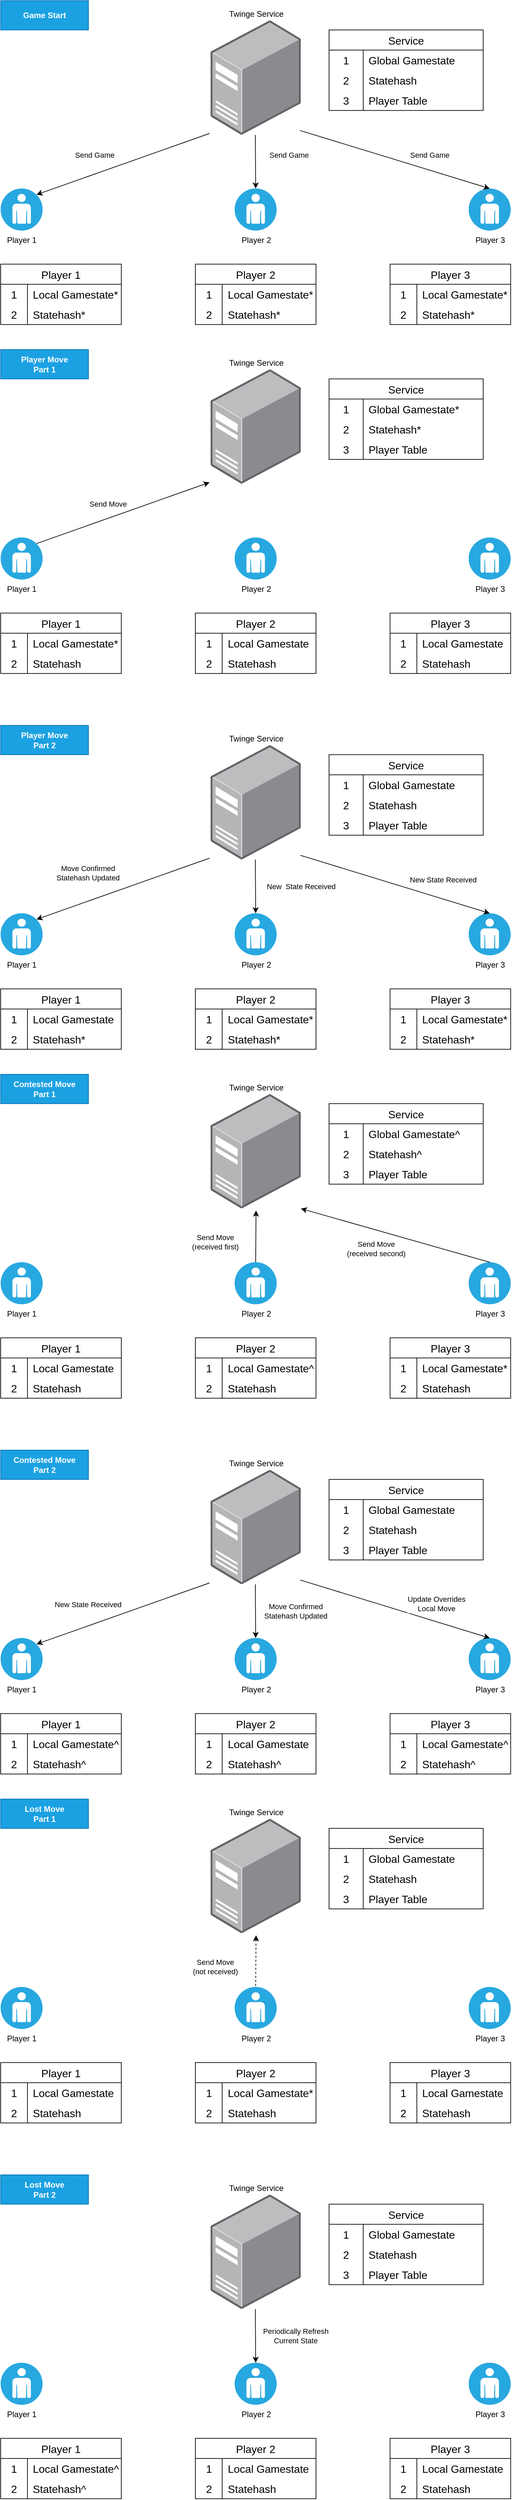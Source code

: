 <mxfile version="21.3.2" type="device">
  <diagram name="Page-1" id="IN2K0h8yVq8Ig5Pd7A3f">
    <mxGraphModel dx="2076" dy="1098" grid="1" gridSize="10" guides="1" tooltips="1" connect="1" arrows="1" fold="1" page="1" pageScale="1" pageWidth="850" pageHeight="1100" math="0" shadow="0">
      <root>
        <mxCell id="0" />
        <mxCell id="1" parent="0" />
        <mxCell id="DVbkoBhU9xA9NhnuWPIp-45" value="Twinge Service" style="image;points=[];aspect=fixed;html=1;align=center;shadow=0;dashed=0;image=img/lib/allied_telesis/computer_and_terminals/Server_Desktop.svg;labelPosition=center;verticalLabelPosition=top;verticalAlign=bottom;" vertex="1" parent="1">
          <mxGeometry x="353.139" y="69.102" width="134.742" height="170.799" as="geometry" />
        </mxCell>
        <mxCell id="DVbkoBhU9xA9NhnuWPIp-50" value="Game Start" style="whiteSpace=wrap;html=1;fillColor=#1ba1e2;fontColor=#ffffff;strokeColor=#006EAF;fontStyle=1" vertex="1" parent="1">
          <mxGeometry x="40" y="40" width="130.959" height="43.653" as="geometry" />
        </mxCell>
        <mxCell id="DVbkoBhU9xA9NhnuWPIp-52" value="Send Game" style="endArrow=classic;html=1;rounded=0;entryX=0.5;entryY=0;entryDx=0;entryDy=0;entryPerimeter=0;" edge="1" parent="1" target="DVbkoBhU9xA9NhnuWPIp-54">
          <mxGeometry x="-0.242" y="50" width="50" height="50" relative="1" as="geometry">
            <mxPoint x="420" y="240" as="sourcePoint" />
            <mxPoint x="420.073" y="416.873" as="targetPoint" />
            <mxPoint as="offset" />
          </mxGeometry>
        </mxCell>
        <mxCell id="DVbkoBhU9xA9NhnuWPIp-53" value="Player 1" style="fillColor=#28A8E0;verticalLabelPosition=bottom;sketch=0;html=1;strokeColor=#ffffff;verticalAlign=top;align=center;points=[[0.145,0.145,0],[0.5,0,0],[0.855,0.145,0],[1,0.5,0],[0.855,0.855,0],[0.5,1,0],[0.145,0.855,0],[0,0.5,0]];pointerEvents=1;shape=mxgraph.cisco_safe.compositeIcon;bgIcon=ellipse;resIcon=mxgraph.cisco_safe.capability.user;" vertex="1" parent="1">
          <mxGeometry x="40" y="320.0" width="62.57" height="62.57" as="geometry" />
        </mxCell>
        <mxCell id="DVbkoBhU9xA9NhnuWPIp-54" value="Player 2" style="fillColor=#28A8E0;verticalLabelPosition=bottom;sketch=0;html=1;strokeColor=#ffffff;verticalAlign=top;align=center;points=[[0.145,0.145,0],[0.5,0,0],[0.855,0.145,0],[1,0.5,0],[0.855,0.855,0],[0.5,1,0],[0.145,0.855,0],[0,0.5,0]];pointerEvents=1;shape=mxgraph.cisco_safe.compositeIcon;bgIcon=ellipse;resIcon=mxgraph.cisco_safe.capability.user;" vertex="1" parent="1">
          <mxGeometry x="389.225" y="320.0" width="62.57" height="62.57" as="geometry" />
        </mxCell>
        <mxCell id="DVbkoBhU9xA9NhnuWPIp-55" value="Player 3" style="fillColor=#28A8E0;verticalLabelPosition=bottom;sketch=0;html=1;strokeColor=#ffffff;verticalAlign=top;align=center;points=[[0.145,0.145,0],[0.5,0,0],[0.855,0.145,0],[1,0.5,0],[0.855,0.855,0],[0.5,1,0],[0.145,0.855,0],[0,0.5,0]];pointerEvents=1;shape=mxgraph.cisco_safe.compositeIcon;bgIcon=ellipse;resIcon=mxgraph.cisco_safe.capability.user;" vertex="1" parent="1">
          <mxGeometry x="738.45" y="320.0" width="62.57" height="62.57" as="geometry" />
        </mxCell>
        <mxCell id="DVbkoBhU9xA9NhnuWPIp-56" value="Send Game" style="endArrow=classic;html=1;rounded=0;entryX=0.855;entryY=0.145;entryDx=0;entryDy=0;entryPerimeter=0;exitX=-0.011;exitY=0.988;exitDx=0;exitDy=0;exitPerimeter=0;" edge="1" parent="1" source="DVbkoBhU9xA9NhnuWPIp-45" target="DVbkoBhU9xA9NhnuWPIp-53">
          <mxGeometry x="0.261" y="-27" width="50" height="50" relative="1" as="geometry">
            <mxPoint x="369.145" y="258.266" as="sourcePoint" />
            <mxPoint x="434.625" y="461.981" as="targetPoint" />
            <mxPoint as="offset" />
          </mxGeometry>
        </mxCell>
        <mxCell id="DVbkoBhU9xA9NhnuWPIp-57" value="Send Game" style="endArrow=classic;html=1;rounded=0;entryX=0.5;entryY=0;entryDx=0;entryDy=0;entryPerimeter=0;exitX=0.994;exitY=0.963;exitDx=0;exitDy=0;exitPerimeter=0;" edge="1" parent="1" source="DVbkoBhU9xA9NhnuWPIp-45" target="DVbkoBhU9xA9NhnuWPIp-55">
          <mxGeometry x="0.32" y="22" width="50" height="50" relative="1" as="geometry">
            <mxPoint x="437.535" y="252.446" as="sourcePoint" />
            <mxPoint x="102.861" y="470.712" as="targetPoint" />
            <mxPoint as="offset" />
          </mxGeometry>
        </mxCell>
        <mxCell id="DVbkoBhU9xA9NhnuWPIp-69" value="Service" style="shape=table;startSize=30;container=1;collapsible=0;childLayout=tableLayout;fixedRows=1;rowLines=0;fontStyle=0;strokeColor=default;fontSize=16;" vertex="1" parent="1">
          <mxGeometry x="530" y="83.65" width="230" height="120" as="geometry" />
        </mxCell>
        <mxCell id="DVbkoBhU9xA9NhnuWPIp-70" value="" style="shape=tableRow;horizontal=0;startSize=0;swimlaneHead=0;swimlaneBody=0;top=0;left=0;bottom=0;right=0;collapsible=0;dropTarget=0;fillColor=none;points=[[0,0.5],[1,0.5]];portConstraint=eastwest;strokeColor=inherit;fontSize=16;" vertex="1" parent="DVbkoBhU9xA9NhnuWPIp-69">
          <mxGeometry y="30" width="230" height="30" as="geometry" />
        </mxCell>
        <mxCell id="DVbkoBhU9xA9NhnuWPIp-71" value="1" style="shape=partialRectangle;html=1;whiteSpace=wrap;connectable=0;fillColor=none;top=0;left=0;bottom=0;right=0;overflow=hidden;pointerEvents=1;strokeColor=inherit;fontSize=16;" vertex="1" parent="DVbkoBhU9xA9NhnuWPIp-70">
          <mxGeometry width="51" height="30" as="geometry">
            <mxRectangle width="51" height="30" as="alternateBounds" />
          </mxGeometry>
        </mxCell>
        <mxCell id="DVbkoBhU9xA9NhnuWPIp-72" value="Global Gamestate" style="shape=partialRectangle;html=1;whiteSpace=wrap;connectable=0;fillColor=none;top=0;left=0;bottom=0;right=0;align=left;spacingLeft=6;overflow=hidden;strokeColor=inherit;fontSize=16;" vertex="1" parent="DVbkoBhU9xA9NhnuWPIp-70">
          <mxGeometry x="51" width="179" height="30" as="geometry">
            <mxRectangle width="179" height="30" as="alternateBounds" />
          </mxGeometry>
        </mxCell>
        <mxCell id="DVbkoBhU9xA9NhnuWPIp-73" value="" style="shape=tableRow;horizontal=0;startSize=0;swimlaneHead=0;swimlaneBody=0;top=0;left=0;bottom=0;right=0;collapsible=0;dropTarget=0;fillColor=none;points=[[0,0.5],[1,0.5]];portConstraint=eastwest;strokeColor=inherit;fontSize=16;" vertex="1" parent="DVbkoBhU9xA9NhnuWPIp-69">
          <mxGeometry y="60" width="230" height="30" as="geometry" />
        </mxCell>
        <mxCell id="DVbkoBhU9xA9NhnuWPIp-74" value="2" style="shape=partialRectangle;html=1;whiteSpace=wrap;connectable=0;fillColor=none;top=0;left=0;bottom=0;right=0;overflow=hidden;strokeColor=inherit;fontSize=16;" vertex="1" parent="DVbkoBhU9xA9NhnuWPIp-73">
          <mxGeometry width="51" height="30" as="geometry">
            <mxRectangle width="51" height="30" as="alternateBounds" />
          </mxGeometry>
        </mxCell>
        <mxCell id="DVbkoBhU9xA9NhnuWPIp-75" value="Statehash" style="shape=partialRectangle;html=1;whiteSpace=wrap;connectable=0;fillColor=none;top=0;left=0;bottom=0;right=0;align=left;spacingLeft=6;overflow=hidden;strokeColor=inherit;fontSize=16;" vertex="1" parent="DVbkoBhU9xA9NhnuWPIp-73">
          <mxGeometry x="51" width="179" height="30" as="geometry">
            <mxRectangle width="179" height="30" as="alternateBounds" />
          </mxGeometry>
        </mxCell>
        <mxCell id="DVbkoBhU9xA9NhnuWPIp-76" value="" style="shape=tableRow;horizontal=0;startSize=0;swimlaneHead=0;swimlaneBody=0;top=0;left=0;bottom=0;right=0;collapsible=0;dropTarget=0;fillColor=none;points=[[0,0.5],[1,0.5]];portConstraint=eastwest;strokeColor=inherit;fontSize=16;" vertex="1" parent="DVbkoBhU9xA9NhnuWPIp-69">
          <mxGeometry y="90" width="230" height="30" as="geometry" />
        </mxCell>
        <mxCell id="DVbkoBhU9xA9NhnuWPIp-77" value="3" style="shape=partialRectangle;html=1;whiteSpace=wrap;connectable=0;fillColor=none;top=0;left=0;bottom=0;right=0;overflow=hidden;strokeColor=inherit;fontSize=16;" vertex="1" parent="DVbkoBhU9xA9NhnuWPIp-76">
          <mxGeometry width="51" height="30" as="geometry">
            <mxRectangle width="51" height="30" as="alternateBounds" />
          </mxGeometry>
        </mxCell>
        <mxCell id="DVbkoBhU9xA9NhnuWPIp-78" value="Player Table" style="shape=partialRectangle;html=1;whiteSpace=wrap;connectable=0;fillColor=none;top=0;left=0;bottom=0;right=0;align=left;spacingLeft=6;overflow=hidden;strokeColor=inherit;fontSize=16;" vertex="1" parent="DVbkoBhU9xA9NhnuWPIp-76">
          <mxGeometry x="51" width="179" height="30" as="geometry">
            <mxRectangle width="179" height="30" as="alternateBounds" />
          </mxGeometry>
        </mxCell>
        <mxCell id="DVbkoBhU9xA9NhnuWPIp-80" value="Player 2" style="shape=table;startSize=30;container=1;collapsible=0;childLayout=tableLayout;fixedRows=1;rowLines=0;fontStyle=0;fontSize=16;fillStyle=solid;fillColor=default;" vertex="1" parent="1">
          <mxGeometry x="330.51" y="432.57" width="180" height="90" as="geometry" />
        </mxCell>
        <mxCell id="DVbkoBhU9xA9NhnuWPIp-81" value="" style="shape=tableRow;horizontal=0;startSize=0;swimlaneHead=0;swimlaneBody=0;top=0;left=0;bottom=0;right=0;collapsible=0;dropTarget=0;fillColor=none;points=[[0,0.5],[1,0.5]];portConstraint=eastwest;strokeColor=inherit;fontSize=16;" vertex="1" parent="DVbkoBhU9xA9NhnuWPIp-80">
          <mxGeometry y="30" width="180" height="30" as="geometry" />
        </mxCell>
        <mxCell id="DVbkoBhU9xA9NhnuWPIp-82" value="1" style="shape=partialRectangle;html=1;whiteSpace=wrap;connectable=0;fillColor=none;top=0;left=0;bottom=0;right=0;overflow=hidden;pointerEvents=1;strokeColor=inherit;fontSize=16;" vertex="1" parent="DVbkoBhU9xA9NhnuWPIp-81">
          <mxGeometry width="40" height="30" as="geometry">
            <mxRectangle width="40" height="30" as="alternateBounds" />
          </mxGeometry>
        </mxCell>
        <mxCell id="DVbkoBhU9xA9NhnuWPIp-83" value="Local Gamestate*" style="shape=partialRectangle;html=1;whiteSpace=wrap;connectable=0;fillColor=none;top=0;left=0;bottom=0;right=0;align=left;spacingLeft=6;overflow=hidden;strokeColor=inherit;fontSize=16;" vertex="1" parent="DVbkoBhU9xA9NhnuWPIp-81">
          <mxGeometry x="40" width="140" height="30" as="geometry">
            <mxRectangle width="140" height="30" as="alternateBounds" />
          </mxGeometry>
        </mxCell>
        <mxCell id="DVbkoBhU9xA9NhnuWPIp-84" value="" style="shape=tableRow;horizontal=0;startSize=0;swimlaneHead=0;swimlaneBody=0;top=0;left=0;bottom=0;right=0;collapsible=0;dropTarget=0;fillColor=none;points=[[0,0.5],[1,0.5]];portConstraint=eastwest;strokeColor=inherit;fontSize=16;" vertex="1" parent="DVbkoBhU9xA9NhnuWPIp-80">
          <mxGeometry y="60" width="180" height="30" as="geometry" />
        </mxCell>
        <mxCell id="DVbkoBhU9xA9NhnuWPIp-85" value="2" style="shape=partialRectangle;html=1;whiteSpace=wrap;connectable=0;fillColor=none;top=0;left=0;bottom=0;right=0;overflow=hidden;strokeColor=inherit;fontSize=16;" vertex="1" parent="DVbkoBhU9xA9NhnuWPIp-84">
          <mxGeometry width="40" height="30" as="geometry">
            <mxRectangle width="40" height="30" as="alternateBounds" />
          </mxGeometry>
        </mxCell>
        <mxCell id="DVbkoBhU9xA9NhnuWPIp-86" value="Statehash*" style="shape=partialRectangle;html=1;whiteSpace=wrap;connectable=0;fillColor=none;top=0;left=0;bottom=0;right=0;align=left;spacingLeft=6;overflow=hidden;strokeColor=inherit;fontSize=16;" vertex="1" parent="DVbkoBhU9xA9NhnuWPIp-84">
          <mxGeometry x="40" width="140" height="30" as="geometry">
            <mxRectangle width="140" height="30" as="alternateBounds" />
          </mxGeometry>
        </mxCell>
        <mxCell id="DVbkoBhU9xA9NhnuWPIp-90" value="Player 1" style="shape=table;startSize=30;container=1;collapsible=0;childLayout=tableLayout;fixedRows=1;rowLines=0;fontStyle=0;fontSize=16;fillStyle=solid;fillColor=default;" vertex="1" parent="1">
          <mxGeometry x="40" y="432.57" width="180" height="90" as="geometry" />
        </mxCell>
        <mxCell id="DVbkoBhU9xA9NhnuWPIp-91" value="" style="shape=tableRow;horizontal=0;startSize=0;swimlaneHead=0;swimlaneBody=0;top=0;left=0;bottom=0;right=0;collapsible=0;dropTarget=0;fillColor=none;points=[[0,0.5],[1,0.5]];portConstraint=eastwest;strokeColor=inherit;fontSize=16;" vertex="1" parent="DVbkoBhU9xA9NhnuWPIp-90">
          <mxGeometry y="30" width="180" height="30" as="geometry" />
        </mxCell>
        <mxCell id="DVbkoBhU9xA9NhnuWPIp-92" value="1" style="shape=partialRectangle;html=1;whiteSpace=wrap;connectable=0;fillColor=none;top=0;left=0;bottom=0;right=0;overflow=hidden;pointerEvents=1;strokeColor=inherit;fontSize=16;" vertex="1" parent="DVbkoBhU9xA9NhnuWPIp-91">
          <mxGeometry width="40" height="30" as="geometry">
            <mxRectangle width="40" height="30" as="alternateBounds" />
          </mxGeometry>
        </mxCell>
        <mxCell id="DVbkoBhU9xA9NhnuWPIp-93" value="Local Gamestate*" style="shape=partialRectangle;html=1;whiteSpace=wrap;connectable=0;fillColor=none;top=0;left=0;bottom=0;right=0;align=left;spacingLeft=6;overflow=hidden;strokeColor=inherit;fontSize=16;" vertex="1" parent="DVbkoBhU9xA9NhnuWPIp-91">
          <mxGeometry x="40" width="140" height="30" as="geometry">
            <mxRectangle width="140" height="30" as="alternateBounds" />
          </mxGeometry>
        </mxCell>
        <mxCell id="DVbkoBhU9xA9NhnuWPIp-94" value="" style="shape=tableRow;horizontal=0;startSize=0;swimlaneHead=0;swimlaneBody=0;top=0;left=0;bottom=0;right=0;collapsible=0;dropTarget=0;fillColor=none;points=[[0,0.5],[1,0.5]];portConstraint=eastwest;strokeColor=inherit;fontSize=16;" vertex="1" parent="DVbkoBhU9xA9NhnuWPIp-90">
          <mxGeometry y="60" width="180" height="30" as="geometry" />
        </mxCell>
        <mxCell id="DVbkoBhU9xA9NhnuWPIp-95" value="2" style="shape=partialRectangle;html=1;whiteSpace=wrap;connectable=0;fillColor=none;top=0;left=0;bottom=0;right=0;overflow=hidden;strokeColor=inherit;fontSize=16;" vertex="1" parent="DVbkoBhU9xA9NhnuWPIp-94">
          <mxGeometry width="40" height="30" as="geometry">
            <mxRectangle width="40" height="30" as="alternateBounds" />
          </mxGeometry>
        </mxCell>
        <mxCell id="DVbkoBhU9xA9NhnuWPIp-96" value="Statehash*" style="shape=partialRectangle;html=1;whiteSpace=wrap;connectable=0;fillColor=none;top=0;left=0;bottom=0;right=0;align=left;spacingLeft=6;overflow=hidden;strokeColor=inherit;fontSize=16;" vertex="1" parent="DVbkoBhU9xA9NhnuWPIp-94">
          <mxGeometry x="40" width="140" height="30" as="geometry">
            <mxRectangle width="140" height="30" as="alternateBounds" />
          </mxGeometry>
        </mxCell>
        <mxCell id="DVbkoBhU9xA9NhnuWPIp-100" value="Player 3" style="shape=table;startSize=30;container=1;collapsible=0;childLayout=tableLayout;fixedRows=1;rowLines=0;fontStyle=0;fontSize=16;fillStyle=solid;fillColor=default;" vertex="1" parent="1">
          <mxGeometry x="621.02" y="432.57" width="180" height="90" as="geometry" />
        </mxCell>
        <mxCell id="DVbkoBhU9xA9NhnuWPIp-101" value="" style="shape=tableRow;horizontal=0;startSize=0;swimlaneHead=0;swimlaneBody=0;top=0;left=0;bottom=0;right=0;collapsible=0;dropTarget=0;fillColor=none;points=[[0,0.5],[1,0.5]];portConstraint=eastwest;strokeColor=inherit;fontSize=16;" vertex="1" parent="DVbkoBhU9xA9NhnuWPIp-100">
          <mxGeometry y="30" width="180" height="30" as="geometry" />
        </mxCell>
        <mxCell id="DVbkoBhU9xA9NhnuWPIp-102" value="1" style="shape=partialRectangle;html=1;whiteSpace=wrap;connectable=0;fillColor=none;top=0;left=0;bottom=0;right=0;overflow=hidden;pointerEvents=1;strokeColor=inherit;fontSize=16;" vertex="1" parent="DVbkoBhU9xA9NhnuWPIp-101">
          <mxGeometry width="40" height="30" as="geometry">
            <mxRectangle width="40" height="30" as="alternateBounds" />
          </mxGeometry>
        </mxCell>
        <mxCell id="DVbkoBhU9xA9NhnuWPIp-103" value="Local Gamestate*" style="shape=partialRectangle;html=1;whiteSpace=wrap;connectable=0;fillColor=none;top=0;left=0;bottom=0;right=0;align=left;spacingLeft=6;overflow=hidden;strokeColor=inherit;fontSize=16;" vertex="1" parent="DVbkoBhU9xA9NhnuWPIp-101">
          <mxGeometry x="40" width="140" height="30" as="geometry">
            <mxRectangle width="140" height="30" as="alternateBounds" />
          </mxGeometry>
        </mxCell>
        <mxCell id="DVbkoBhU9xA9NhnuWPIp-104" value="" style="shape=tableRow;horizontal=0;startSize=0;swimlaneHead=0;swimlaneBody=0;top=0;left=0;bottom=0;right=0;collapsible=0;dropTarget=0;fillColor=none;points=[[0,0.5],[1,0.5]];portConstraint=eastwest;strokeColor=inherit;fontSize=16;" vertex="1" parent="DVbkoBhU9xA9NhnuWPIp-100">
          <mxGeometry y="60" width="180" height="30" as="geometry" />
        </mxCell>
        <mxCell id="DVbkoBhU9xA9NhnuWPIp-105" value="2" style="shape=partialRectangle;html=1;whiteSpace=wrap;connectable=0;fillColor=none;top=0;left=0;bottom=0;right=0;overflow=hidden;strokeColor=inherit;fontSize=16;" vertex="1" parent="DVbkoBhU9xA9NhnuWPIp-104">
          <mxGeometry width="40" height="30" as="geometry">
            <mxRectangle width="40" height="30" as="alternateBounds" />
          </mxGeometry>
        </mxCell>
        <mxCell id="DVbkoBhU9xA9NhnuWPIp-106" value="Statehash*" style="shape=partialRectangle;html=1;whiteSpace=wrap;connectable=0;fillColor=none;top=0;left=0;bottom=0;right=0;align=left;spacingLeft=6;overflow=hidden;strokeColor=inherit;fontSize=16;" vertex="1" parent="DVbkoBhU9xA9NhnuWPIp-104">
          <mxGeometry x="40" width="140" height="30" as="geometry">
            <mxRectangle width="140" height="30" as="alternateBounds" />
          </mxGeometry>
        </mxCell>
        <mxCell id="DVbkoBhU9xA9NhnuWPIp-110" value="Twinge Service" style="image;points=[];aspect=fixed;html=1;align=center;shadow=0;dashed=0;image=img/lib/allied_telesis/computer_and_terminals/Server_Desktop.svg;labelPosition=center;verticalLabelPosition=top;verticalAlign=bottom;" vertex="1" parent="1">
          <mxGeometry x="353.139" y="589.102" width="134.742" height="170.799" as="geometry" />
        </mxCell>
        <mxCell id="DVbkoBhU9xA9NhnuWPIp-111" value="Player Move&lt;br&gt;Part 1" style="whiteSpace=wrap;html=1;fillColor=#1ba1e2;fontColor=#ffffff;strokeColor=#006EAF;fontStyle=1" vertex="1" parent="1">
          <mxGeometry x="40" y="560" width="130.959" height="43.653" as="geometry" />
        </mxCell>
        <mxCell id="DVbkoBhU9xA9NhnuWPIp-113" value="Player 1" style="fillColor=#28A8E0;verticalLabelPosition=bottom;sketch=0;html=1;strokeColor=#ffffff;verticalAlign=top;align=center;points=[[0.145,0.145,0],[0.5,0,0],[0.855,0.145,0],[1,0.5,0],[0.855,0.855,0],[0.5,1,0],[0.145,0.855,0],[0,0.5,0]];pointerEvents=1;shape=mxgraph.cisco_safe.compositeIcon;bgIcon=ellipse;resIcon=mxgraph.cisco_safe.capability.user;" vertex="1" parent="1">
          <mxGeometry x="40" y="840.0" width="62.57" height="62.57" as="geometry" />
        </mxCell>
        <mxCell id="DVbkoBhU9xA9NhnuWPIp-114" value="Player 2" style="fillColor=#28A8E0;verticalLabelPosition=bottom;sketch=0;html=1;strokeColor=#ffffff;verticalAlign=top;align=center;points=[[0.145,0.145,0],[0.5,0,0],[0.855,0.145,0],[1,0.5,0],[0.855,0.855,0],[0.5,1,0],[0.145,0.855,0],[0,0.5,0]];pointerEvents=1;shape=mxgraph.cisco_safe.compositeIcon;bgIcon=ellipse;resIcon=mxgraph.cisco_safe.capability.user;" vertex="1" parent="1">
          <mxGeometry x="389.225" y="840.0" width="62.57" height="62.57" as="geometry" />
        </mxCell>
        <mxCell id="DVbkoBhU9xA9NhnuWPIp-115" value="Player 3" style="fillColor=#28A8E0;verticalLabelPosition=bottom;sketch=0;html=1;strokeColor=#ffffff;verticalAlign=top;align=center;points=[[0.145,0.145,0],[0.5,0,0],[0.855,0.145,0],[1,0.5,0],[0.855,0.855,0],[0.5,1,0],[0.145,0.855,0],[0,0.5,0]];pointerEvents=1;shape=mxgraph.cisco_safe.compositeIcon;bgIcon=ellipse;resIcon=mxgraph.cisco_safe.capability.user;" vertex="1" parent="1">
          <mxGeometry x="738.45" y="840.0" width="62.57" height="62.57" as="geometry" />
        </mxCell>
        <mxCell id="DVbkoBhU9xA9NhnuWPIp-116" value="Send Move" style="endArrow=none;html=1;rounded=0;entryX=0.855;entryY=0.145;entryDx=0;entryDy=0;entryPerimeter=0;exitX=-0.011;exitY=0.988;exitDx=0;exitDy=0;exitPerimeter=0;startArrow=classic;startFill=1;endFill=0;" edge="1" source="DVbkoBhU9xA9NhnuWPIp-110" target="DVbkoBhU9xA9NhnuWPIp-113" parent="1">
          <mxGeometry x="0.123" y="-20" width="50" height="50" relative="1" as="geometry">
            <mxPoint x="369.145" y="778.266" as="sourcePoint" />
            <mxPoint x="434.625" y="981.981" as="targetPoint" />
            <mxPoint as="offset" />
          </mxGeometry>
        </mxCell>
        <mxCell id="DVbkoBhU9xA9NhnuWPIp-118" value="Service" style="shape=table;startSize=30;container=1;collapsible=0;childLayout=tableLayout;fixedRows=1;rowLines=0;fontStyle=0;strokeColor=default;fontSize=16;" vertex="1" parent="1">
          <mxGeometry x="530" y="603.65" width="230" height="120" as="geometry" />
        </mxCell>
        <mxCell id="DVbkoBhU9xA9NhnuWPIp-119" value="" style="shape=tableRow;horizontal=0;startSize=0;swimlaneHead=0;swimlaneBody=0;top=0;left=0;bottom=0;right=0;collapsible=0;dropTarget=0;fillColor=none;points=[[0,0.5],[1,0.5]];portConstraint=eastwest;strokeColor=inherit;fontSize=16;" vertex="1" parent="DVbkoBhU9xA9NhnuWPIp-118">
          <mxGeometry y="30" width="230" height="30" as="geometry" />
        </mxCell>
        <mxCell id="DVbkoBhU9xA9NhnuWPIp-120" value="1" style="shape=partialRectangle;html=1;whiteSpace=wrap;connectable=0;fillColor=none;top=0;left=0;bottom=0;right=0;overflow=hidden;pointerEvents=1;strokeColor=inherit;fontSize=16;" vertex="1" parent="DVbkoBhU9xA9NhnuWPIp-119">
          <mxGeometry width="51" height="30" as="geometry">
            <mxRectangle width="51" height="30" as="alternateBounds" />
          </mxGeometry>
        </mxCell>
        <mxCell id="DVbkoBhU9xA9NhnuWPIp-121" value="Global Gamestate*" style="shape=partialRectangle;html=1;whiteSpace=wrap;connectable=0;fillColor=none;top=0;left=0;bottom=0;right=0;align=left;spacingLeft=6;overflow=hidden;strokeColor=inherit;fontSize=16;" vertex="1" parent="DVbkoBhU9xA9NhnuWPIp-119">
          <mxGeometry x="51" width="179" height="30" as="geometry">
            <mxRectangle width="179" height="30" as="alternateBounds" />
          </mxGeometry>
        </mxCell>
        <mxCell id="DVbkoBhU9xA9NhnuWPIp-122" value="" style="shape=tableRow;horizontal=0;startSize=0;swimlaneHead=0;swimlaneBody=0;top=0;left=0;bottom=0;right=0;collapsible=0;dropTarget=0;fillColor=none;points=[[0,0.5],[1,0.5]];portConstraint=eastwest;strokeColor=inherit;fontSize=16;" vertex="1" parent="DVbkoBhU9xA9NhnuWPIp-118">
          <mxGeometry y="60" width="230" height="30" as="geometry" />
        </mxCell>
        <mxCell id="DVbkoBhU9xA9NhnuWPIp-123" value="2" style="shape=partialRectangle;html=1;whiteSpace=wrap;connectable=0;fillColor=none;top=0;left=0;bottom=0;right=0;overflow=hidden;strokeColor=inherit;fontSize=16;" vertex="1" parent="DVbkoBhU9xA9NhnuWPIp-122">
          <mxGeometry width="51" height="30" as="geometry">
            <mxRectangle width="51" height="30" as="alternateBounds" />
          </mxGeometry>
        </mxCell>
        <mxCell id="DVbkoBhU9xA9NhnuWPIp-124" value="Statehash*" style="shape=partialRectangle;html=1;whiteSpace=wrap;connectable=0;fillColor=none;top=0;left=0;bottom=0;right=0;align=left;spacingLeft=6;overflow=hidden;strokeColor=inherit;fontSize=16;" vertex="1" parent="DVbkoBhU9xA9NhnuWPIp-122">
          <mxGeometry x="51" width="179" height="30" as="geometry">
            <mxRectangle width="179" height="30" as="alternateBounds" />
          </mxGeometry>
        </mxCell>
        <mxCell id="DVbkoBhU9xA9NhnuWPIp-125" value="" style="shape=tableRow;horizontal=0;startSize=0;swimlaneHead=0;swimlaneBody=0;top=0;left=0;bottom=0;right=0;collapsible=0;dropTarget=0;fillColor=none;points=[[0,0.5],[1,0.5]];portConstraint=eastwest;strokeColor=inherit;fontSize=16;" vertex="1" parent="DVbkoBhU9xA9NhnuWPIp-118">
          <mxGeometry y="90" width="230" height="30" as="geometry" />
        </mxCell>
        <mxCell id="DVbkoBhU9xA9NhnuWPIp-126" value="3" style="shape=partialRectangle;html=1;whiteSpace=wrap;connectable=0;fillColor=none;top=0;left=0;bottom=0;right=0;overflow=hidden;strokeColor=inherit;fontSize=16;" vertex="1" parent="DVbkoBhU9xA9NhnuWPIp-125">
          <mxGeometry width="51" height="30" as="geometry">
            <mxRectangle width="51" height="30" as="alternateBounds" />
          </mxGeometry>
        </mxCell>
        <mxCell id="DVbkoBhU9xA9NhnuWPIp-127" value="Player Table" style="shape=partialRectangle;html=1;whiteSpace=wrap;connectable=0;fillColor=none;top=0;left=0;bottom=0;right=0;align=left;spacingLeft=6;overflow=hidden;strokeColor=inherit;fontSize=16;" vertex="1" parent="DVbkoBhU9xA9NhnuWPIp-125">
          <mxGeometry x="51" width="179" height="30" as="geometry">
            <mxRectangle width="179" height="30" as="alternateBounds" />
          </mxGeometry>
        </mxCell>
        <mxCell id="DVbkoBhU9xA9NhnuWPIp-128" value="Player 2" style="shape=table;startSize=30;container=1;collapsible=0;childLayout=tableLayout;fixedRows=1;rowLines=0;fontStyle=0;fontSize=16;fillStyle=solid;fillColor=default;" vertex="1" parent="1">
          <mxGeometry x="330.51" y="952.57" width="180" height="90" as="geometry" />
        </mxCell>
        <mxCell id="DVbkoBhU9xA9NhnuWPIp-129" value="" style="shape=tableRow;horizontal=0;startSize=0;swimlaneHead=0;swimlaneBody=0;top=0;left=0;bottom=0;right=0;collapsible=0;dropTarget=0;fillColor=none;points=[[0,0.5],[1,0.5]];portConstraint=eastwest;strokeColor=inherit;fontSize=16;" vertex="1" parent="DVbkoBhU9xA9NhnuWPIp-128">
          <mxGeometry y="30" width="180" height="30" as="geometry" />
        </mxCell>
        <mxCell id="DVbkoBhU9xA9NhnuWPIp-130" value="1" style="shape=partialRectangle;html=1;whiteSpace=wrap;connectable=0;fillColor=none;top=0;left=0;bottom=0;right=0;overflow=hidden;pointerEvents=1;strokeColor=inherit;fontSize=16;" vertex="1" parent="DVbkoBhU9xA9NhnuWPIp-129">
          <mxGeometry width="40" height="30" as="geometry">
            <mxRectangle width="40" height="30" as="alternateBounds" />
          </mxGeometry>
        </mxCell>
        <mxCell id="DVbkoBhU9xA9NhnuWPIp-131" value="Local Gamestate" style="shape=partialRectangle;html=1;whiteSpace=wrap;connectable=0;fillColor=none;top=0;left=0;bottom=0;right=0;align=left;spacingLeft=6;overflow=hidden;strokeColor=inherit;fontSize=16;" vertex="1" parent="DVbkoBhU9xA9NhnuWPIp-129">
          <mxGeometry x="40" width="140" height="30" as="geometry">
            <mxRectangle width="140" height="30" as="alternateBounds" />
          </mxGeometry>
        </mxCell>
        <mxCell id="DVbkoBhU9xA9NhnuWPIp-132" value="" style="shape=tableRow;horizontal=0;startSize=0;swimlaneHead=0;swimlaneBody=0;top=0;left=0;bottom=0;right=0;collapsible=0;dropTarget=0;fillColor=none;points=[[0,0.5],[1,0.5]];portConstraint=eastwest;strokeColor=inherit;fontSize=16;" vertex="1" parent="DVbkoBhU9xA9NhnuWPIp-128">
          <mxGeometry y="60" width="180" height="30" as="geometry" />
        </mxCell>
        <mxCell id="DVbkoBhU9xA9NhnuWPIp-133" value="2" style="shape=partialRectangle;html=1;whiteSpace=wrap;connectable=0;fillColor=none;top=0;left=0;bottom=0;right=0;overflow=hidden;strokeColor=inherit;fontSize=16;" vertex="1" parent="DVbkoBhU9xA9NhnuWPIp-132">
          <mxGeometry width="40" height="30" as="geometry">
            <mxRectangle width="40" height="30" as="alternateBounds" />
          </mxGeometry>
        </mxCell>
        <mxCell id="DVbkoBhU9xA9NhnuWPIp-134" value="Statehash" style="shape=partialRectangle;html=1;whiteSpace=wrap;connectable=0;fillColor=none;top=0;left=0;bottom=0;right=0;align=left;spacingLeft=6;overflow=hidden;strokeColor=inherit;fontSize=16;" vertex="1" parent="DVbkoBhU9xA9NhnuWPIp-132">
          <mxGeometry x="40" width="140" height="30" as="geometry">
            <mxRectangle width="140" height="30" as="alternateBounds" />
          </mxGeometry>
        </mxCell>
        <mxCell id="DVbkoBhU9xA9NhnuWPIp-135" value="Player 1" style="shape=table;startSize=30;container=1;collapsible=0;childLayout=tableLayout;fixedRows=1;rowLines=0;fontStyle=0;fontSize=16;fillStyle=solid;fillColor=default;" vertex="1" parent="1">
          <mxGeometry x="40" y="952.57" width="180" height="90" as="geometry" />
        </mxCell>
        <mxCell id="DVbkoBhU9xA9NhnuWPIp-136" value="" style="shape=tableRow;horizontal=0;startSize=0;swimlaneHead=0;swimlaneBody=0;top=0;left=0;bottom=0;right=0;collapsible=0;dropTarget=0;fillColor=none;points=[[0,0.5],[1,0.5]];portConstraint=eastwest;strokeColor=inherit;fontSize=16;" vertex="1" parent="DVbkoBhU9xA9NhnuWPIp-135">
          <mxGeometry y="30" width="180" height="30" as="geometry" />
        </mxCell>
        <mxCell id="DVbkoBhU9xA9NhnuWPIp-137" value="1" style="shape=partialRectangle;html=1;whiteSpace=wrap;connectable=0;fillColor=none;top=0;left=0;bottom=0;right=0;overflow=hidden;pointerEvents=1;strokeColor=inherit;fontSize=16;" vertex="1" parent="DVbkoBhU9xA9NhnuWPIp-136">
          <mxGeometry width="40" height="30" as="geometry">
            <mxRectangle width="40" height="30" as="alternateBounds" />
          </mxGeometry>
        </mxCell>
        <mxCell id="DVbkoBhU9xA9NhnuWPIp-138" value="Local Gamestate*" style="shape=partialRectangle;html=1;whiteSpace=wrap;connectable=0;fillColor=none;top=0;left=0;bottom=0;right=0;align=left;spacingLeft=6;overflow=hidden;strokeColor=inherit;fontSize=16;" vertex="1" parent="DVbkoBhU9xA9NhnuWPIp-136">
          <mxGeometry x="40" width="140" height="30" as="geometry">
            <mxRectangle width="140" height="30" as="alternateBounds" />
          </mxGeometry>
        </mxCell>
        <mxCell id="DVbkoBhU9xA9NhnuWPIp-139" value="" style="shape=tableRow;horizontal=0;startSize=0;swimlaneHead=0;swimlaneBody=0;top=0;left=0;bottom=0;right=0;collapsible=0;dropTarget=0;fillColor=none;points=[[0,0.5],[1,0.5]];portConstraint=eastwest;strokeColor=inherit;fontSize=16;" vertex="1" parent="DVbkoBhU9xA9NhnuWPIp-135">
          <mxGeometry y="60" width="180" height="30" as="geometry" />
        </mxCell>
        <mxCell id="DVbkoBhU9xA9NhnuWPIp-140" value="2" style="shape=partialRectangle;html=1;whiteSpace=wrap;connectable=0;fillColor=none;top=0;left=0;bottom=0;right=0;overflow=hidden;strokeColor=inherit;fontSize=16;" vertex="1" parent="DVbkoBhU9xA9NhnuWPIp-139">
          <mxGeometry width="40" height="30" as="geometry">
            <mxRectangle width="40" height="30" as="alternateBounds" />
          </mxGeometry>
        </mxCell>
        <mxCell id="DVbkoBhU9xA9NhnuWPIp-141" value="Statehash" style="shape=partialRectangle;html=1;whiteSpace=wrap;connectable=0;fillColor=none;top=0;left=0;bottom=0;right=0;align=left;spacingLeft=6;overflow=hidden;strokeColor=inherit;fontSize=16;" vertex="1" parent="DVbkoBhU9xA9NhnuWPIp-139">
          <mxGeometry x="40" width="140" height="30" as="geometry">
            <mxRectangle width="140" height="30" as="alternateBounds" />
          </mxGeometry>
        </mxCell>
        <mxCell id="DVbkoBhU9xA9NhnuWPIp-142" value="Player 3" style="shape=table;startSize=30;container=1;collapsible=0;childLayout=tableLayout;fixedRows=1;rowLines=0;fontStyle=0;fontSize=16;fillStyle=solid;fillColor=default;" vertex="1" parent="1">
          <mxGeometry x="621.02" y="952.57" width="180" height="90" as="geometry" />
        </mxCell>
        <mxCell id="DVbkoBhU9xA9NhnuWPIp-143" value="" style="shape=tableRow;horizontal=0;startSize=0;swimlaneHead=0;swimlaneBody=0;top=0;left=0;bottom=0;right=0;collapsible=0;dropTarget=0;fillColor=none;points=[[0,0.5],[1,0.5]];portConstraint=eastwest;strokeColor=inherit;fontSize=16;" vertex="1" parent="DVbkoBhU9xA9NhnuWPIp-142">
          <mxGeometry y="30" width="180" height="30" as="geometry" />
        </mxCell>
        <mxCell id="DVbkoBhU9xA9NhnuWPIp-144" value="1" style="shape=partialRectangle;html=1;whiteSpace=wrap;connectable=0;fillColor=none;top=0;left=0;bottom=0;right=0;overflow=hidden;pointerEvents=1;strokeColor=inherit;fontSize=16;" vertex="1" parent="DVbkoBhU9xA9NhnuWPIp-143">
          <mxGeometry width="40" height="30" as="geometry">
            <mxRectangle width="40" height="30" as="alternateBounds" />
          </mxGeometry>
        </mxCell>
        <mxCell id="DVbkoBhU9xA9NhnuWPIp-145" value="Local Gamestate" style="shape=partialRectangle;html=1;whiteSpace=wrap;connectable=0;fillColor=none;top=0;left=0;bottom=0;right=0;align=left;spacingLeft=6;overflow=hidden;strokeColor=inherit;fontSize=16;" vertex="1" parent="DVbkoBhU9xA9NhnuWPIp-143">
          <mxGeometry x="40" width="140" height="30" as="geometry">
            <mxRectangle width="140" height="30" as="alternateBounds" />
          </mxGeometry>
        </mxCell>
        <mxCell id="DVbkoBhU9xA9NhnuWPIp-146" value="" style="shape=tableRow;horizontal=0;startSize=0;swimlaneHead=0;swimlaneBody=0;top=0;left=0;bottom=0;right=0;collapsible=0;dropTarget=0;fillColor=none;points=[[0,0.5],[1,0.5]];portConstraint=eastwest;strokeColor=inherit;fontSize=16;" vertex="1" parent="DVbkoBhU9xA9NhnuWPIp-142">
          <mxGeometry y="60" width="180" height="30" as="geometry" />
        </mxCell>
        <mxCell id="DVbkoBhU9xA9NhnuWPIp-147" value="2" style="shape=partialRectangle;html=1;whiteSpace=wrap;connectable=0;fillColor=none;top=0;left=0;bottom=0;right=0;overflow=hidden;strokeColor=inherit;fontSize=16;" vertex="1" parent="DVbkoBhU9xA9NhnuWPIp-146">
          <mxGeometry width="40" height="30" as="geometry">
            <mxRectangle width="40" height="30" as="alternateBounds" />
          </mxGeometry>
        </mxCell>
        <mxCell id="DVbkoBhU9xA9NhnuWPIp-148" value="Statehash" style="shape=partialRectangle;html=1;whiteSpace=wrap;connectable=0;fillColor=none;top=0;left=0;bottom=0;right=0;align=left;spacingLeft=6;overflow=hidden;strokeColor=inherit;fontSize=16;" vertex="1" parent="DVbkoBhU9xA9NhnuWPIp-146">
          <mxGeometry x="40" width="140" height="30" as="geometry">
            <mxRectangle width="140" height="30" as="alternateBounds" />
          </mxGeometry>
        </mxCell>
        <mxCell id="DVbkoBhU9xA9NhnuWPIp-150" value="Twinge Service" style="image;points=[];aspect=fixed;html=1;align=center;shadow=0;dashed=0;image=img/lib/allied_telesis/computer_and_terminals/Server_Desktop.svg;labelPosition=center;verticalLabelPosition=top;verticalAlign=bottom;" vertex="1" parent="1">
          <mxGeometry x="353.139" y="1149.102" width="134.742" height="170.799" as="geometry" />
        </mxCell>
        <mxCell id="DVbkoBhU9xA9NhnuWPIp-151" value="&lt;div&gt;Player Move&lt;/div&gt;&lt;div&gt;Part 2&lt;br&gt;&lt;/div&gt;" style="whiteSpace=wrap;html=1;fillColor=#1ba1e2;fontColor=#ffffff;strokeColor=#006EAF;fontStyle=1" vertex="1" parent="1">
          <mxGeometry x="40" y="1120" width="130.959" height="43.653" as="geometry" />
        </mxCell>
        <mxCell id="DVbkoBhU9xA9NhnuWPIp-152" value="" style="endArrow=classic;html=1;rounded=0;entryX=0.5;entryY=0;entryDx=0;entryDy=0;entryPerimeter=0;" edge="1" target="DVbkoBhU9xA9NhnuWPIp-154" parent="1">
          <mxGeometry width="50" height="50" relative="1" as="geometry">
            <mxPoint x="420" y="1320" as="sourcePoint" />
            <mxPoint x="420.073" y="1496.873" as="targetPoint" />
          </mxGeometry>
        </mxCell>
        <mxCell id="DVbkoBhU9xA9NhnuWPIp-266" value="New&amp;nbsp; State Received" style="edgeLabel;html=1;align=center;verticalAlign=middle;resizable=0;points=[];" vertex="1" connectable="0" parent="DVbkoBhU9xA9NhnuWPIp-152">
          <mxGeometry x="-0.15" y="1" relative="1" as="geometry">
            <mxPoint x="67" y="6" as="offset" />
          </mxGeometry>
        </mxCell>
        <mxCell id="DVbkoBhU9xA9NhnuWPIp-153" value="Player 1" style="fillColor=#28A8E0;verticalLabelPosition=bottom;sketch=0;html=1;strokeColor=#ffffff;verticalAlign=top;align=center;points=[[0.145,0.145,0],[0.5,0,0],[0.855,0.145,0],[1,0.5,0],[0.855,0.855,0],[0.5,1,0],[0.145,0.855,0],[0,0.5,0]];pointerEvents=1;shape=mxgraph.cisco_safe.compositeIcon;bgIcon=ellipse;resIcon=mxgraph.cisco_safe.capability.user;" vertex="1" parent="1">
          <mxGeometry x="40" y="1400.0" width="62.57" height="62.57" as="geometry" />
        </mxCell>
        <mxCell id="DVbkoBhU9xA9NhnuWPIp-154" value="Player 2" style="fillColor=#28A8E0;verticalLabelPosition=bottom;sketch=0;html=1;strokeColor=#ffffff;verticalAlign=top;align=center;points=[[0.145,0.145,0],[0.5,0,0],[0.855,0.145,0],[1,0.5,0],[0.855,0.855,0],[0.5,1,0],[0.145,0.855,0],[0,0.5,0]];pointerEvents=1;shape=mxgraph.cisco_safe.compositeIcon;bgIcon=ellipse;resIcon=mxgraph.cisco_safe.capability.user;" vertex="1" parent="1">
          <mxGeometry x="389.225" y="1400.0" width="62.57" height="62.57" as="geometry" />
        </mxCell>
        <mxCell id="DVbkoBhU9xA9NhnuWPIp-155" value="Player 3" style="fillColor=#28A8E0;verticalLabelPosition=bottom;sketch=0;html=1;strokeColor=#ffffff;verticalAlign=top;align=center;points=[[0.145,0.145,0],[0.5,0,0],[0.855,0.145,0],[1,0.5,0],[0.855,0.855,0],[0.5,1,0],[0.145,0.855,0],[0,0.5,0]];pointerEvents=1;shape=mxgraph.cisco_safe.compositeIcon;bgIcon=ellipse;resIcon=mxgraph.cisco_safe.capability.user;" vertex="1" parent="1">
          <mxGeometry x="738.45" y="1400.0" width="62.57" height="62.57" as="geometry" />
        </mxCell>
        <mxCell id="DVbkoBhU9xA9NhnuWPIp-156" value="Move Confirmed&lt;br&gt;&lt;div&gt;Statehash Updated&lt;/div&gt;" style="endArrow=classic;html=1;rounded=0;entryX=0.855;entryY=0.145;entryDx=0;entryDy=0;entryPerimeter=0;exitX=-0.011;exitY=0.988;exitDx=0;exitDy=0;exitPerimeter=0;" edge="1" source="DVbkoBhU9xA9NhnuWPIp-150" target="DVbkoBhU9xA9NhnuWPIp-153" parent="1">
          <mxGeometry x="0.305" y="-40" width="50" height="50" relative="1" as="geometry">
            <mxPoint x="369.145" y="1338.266" as="sourcePoint" />
            <mxPoint x="434.625" y="1541.981" as="targetPoint" />
            <mxPoint as="offset" />
          </mxGeometry>
        </mxCell>
        <mxCell id="DVbkoBhU9xA9NhnuWPIp-157" value="New State Received" style="endArrow=classic;html=1;rounded=0;entryX=0.5;entryY=0;entryDx=0;entryDy=0;entryPerimeter=0;exitX=0.994;exitY=0.963;exitDx=0;exitDy=0;exitPerimeter=0;" edge="1" source="DVbkoBhU9xA9NhnuWPIp-150" target="DVbkoBhU9xA9NhnuWPIp-155" parent="1">
          <mxGeometry x="0.45" y="27" width="50" height="50" relative="1" as="geometry">
            <mxPoint x="437.535" y="1332.446" as="sourcePoint" />
            <mxPoint x="102.861" y="1550.712" as="targetPoint" />
            <mxPoint as="offset" />
          </mxGeometry>
        </mxCell>
        <mxCell id="DVbkoBhU9xA9NhnuWPIp-158" value="Service" style="shape=table;startSize=30;container=1;collapsible=0;childLayout=tableLayout;fixedRows=1;rowLines=0;fontStyle=0;strokeColor=default;fontSize=16;" vertex="1" parent="1">
          <mxGeometry x="530" y="1163.65" width="230" height="120" as="geometry" />
        </mxCell>
        <mxCell id="DVbkoBhU9xA9NhnuWPIp-159" value="" style="shape=tableRow;horizontal=0;startSize=0;swimlaneHead=0;swimlaneBody=0;top=0;left=0;bottom=0;right=0;collapsible=0;dropTarget=0;fillColor=none;points=[[0,0.5],[1,0.5]];portConstraint=eastwest;strokeColor=inherit;fontSize=16;" vertex="1" parent="DVbkoBhU9xA9NhnuWPIp-158">
          <mxGeometry y="30" width="230" height="30" as="geometry" />
        </mxCell>
        <mxCell id="DVbkoBhU9xA9NhnuWPIp-160" value="1" style="shape=partialRectangle;html=1;whiteSpace=wrap;connectable=0;fillColor=none;top=0;left=0;bottom=0;right=0;overflow=hidden;pointerEvents=1;strokeColor=inherit;fontSize=16;" vertex="1" parent="DVbkoBhU9xA9NhnuWPIp-159">
          <mxGeometry width="51" height="30" as="geometry">
            <mxRectangle width="51" height="30" as="alternateBounds" />
          </mxGeometry>
        </mxCell>
        <mxCell id="DVbkoBhU9xA9NhnuWPIp-161" value="Global Gamestate" style="shape=partialRectangle;html=1;whiteSpace=wrap;connectable=0;fillColor=none;top=0;left=0;bottom=0;right=0;align=left;spacingLeft=6;overflow=hidden;strokeColor=inherit;fontSize=16;" vertex="1" parent="DVbkoBhU9xA9NhnuWPIp-159">
          <mxGeometry x="51" width="179" height="30" as="geometry">
            <mxRectangle width="179" height="30" as="alternateBounds" />
          </mxGeometry>
        </mxCell>
        <mxCell id="DVbkoBhU9xA9NhnuWPIp-162" value="" style="shape=tableRow;horizontal=0;startSize=0;swimlaneHead=0;swimlaneBody=0;top=0;left=0;bottom=0;right=0;collapsible=0;dropTarget=0;fillColor=none;points=[[0,0.5],[1,0.5]];portConstraint=eastwest;strokeColor=inherit;fontSize=16;" vertex="1" parent="DVbkoBhU9xA9NhnuWPIp-158">
          <mxGeometry y="60" width="230" height="30" as="geometry" />
        </mxCell>
        <mxCell id="DVbkoBhU9xA9NhnuWPIp-163" value="2" style="shape=partialRectangle;html=1;whiteSpace=wrap;connectable=0;fillColor=none;top=0;left=0;bottom=0;right=0;overflow=hidden;strokeColor=inherit;fontSize=16;" vertex="1" parent="DVbkoBhU9xA9NhnuWPIp-162">
          <mxGeometry width="51" height="30" as="geometry">
            <mxRectangle width="51" height="30" as="alternateBounds" />
          </mxGeometry>
        </mxCell>
        <mxCell id="DVbkoBhU9xA9NhnuWPIp-164" value="Statehash" style="shape=partialRectangle;html=1;whiteSpace=wrap;connectable=0;fillColor=none;top=0;left=0;bottom=0;right=0;align=left;spacingLeft=6;overflow=hidden;strokeColor=inherit;fontSize=16;" vertex="1" parent="DVbkoBhU9xA9NhnuWPIp-162">
          <mxGeometry x="51" width="179" height="30" as="geometry">
            <mxRectangle width="179" height="30" as="alternateBounds" />
          </mxGeometry>
        </mxCell>
        <mxCell id="DVbkoBhU9xA9NhnuWPIp-165" value="" style="shape=tableRow;horizontal=0;startSize=0;swimlaneHead=0;swimlaneBody=0;top=0;left=0;bottom=0;right=0;collapsible=0;dropTarget=0;fillColor=none;points=[[0,0.5],[1,0.5]];portConstraint=eastwest;strokeColor=inherit;fontSize=16;" vertex="1" parent="DVbkoBhU9xA9NhnuWPIp-158">
          <mxGeometry y="90" width="230" height="30" as="geometry" />
        </mxCell>
        <mxCell id="DVbkoBhU9xA9NhnuWPIp-166" value="3" style="shape=partialRectangle;html=1;whiteSpace=wrap;connectable=0;fillColor=none;top=0;left=0;bottom=0;right=0;overflow=hidden;strokeColor=inherit;fontSize=16;" vertex="1" parent="DVbkoBhU9xA9NhnuWPIp-165">
          <mxGeometry width="51" height="30" as="geometry">
            <mxRectangle width="51" height="30" as="alternateBounds" />
          </mxGeometry>
        </mxCell>
        <mxCell id="DVbkoBhU9xA9NhnuWPIp-167" value="Player Table" style="shape=partialRectangle;html=1;whiteSpace=wrap;connectable=0;fillColor=none;top=0;left=0;bottom=0;right=0;align=left;spacingLeft=6;overflow=hidden;strokeColor=inherit;fontSize=16;" vertex="1" parent="DVbkoBhU9xA9NhnuWPIp-165">
          <mxGeometry x="51" width="179" height="30" as="geometry">
            <mxRectangle width="179" height="30" as="alternateBounds" />
          </mxGeometry>
        </mxCell>
        <mxCell id="DVbkoBhU9xA9NhnuWPIp-168" value="Player 2" style="shape=table;startSize=30;container=1;collapsible=0;childLayout=tableLayout;fixedRows=1;rowLines=0;fontStyle=0;fontSize=16;fillStyle=solid;fillColor=default;" vertex="1" parent="1">
          <mxGeometry x="330.51" y="1512.57" width="180" height="90" as="geometry" />
        </mxCell>
        <mxCell id="DVbkoBhU9xA9NhnuWPIp-169" value="" style="shape=tableRow;horizontal=0;startSize=0;swimlaneHead=0;swimlaneBody=0;top=0;left=0;bottom=0;right=0;collapsible=0;dropTarget=0;fillColor=none;points=[[0,0.5],[1,0.5]];portConstraint=eastwest;strokeColor=inherit;fontSize=16;" vertex="1" parent="DVbkoBhU9xA9NhnuWPIp-168">
          <mxGeometry y="30" width="180" height="30" as="geometry" />
        </mxCell>
        <mxCell id="DVbkoBhU9xA9NhnuWPIp-170" value="1" style="shape=partialRectangle;html=1;whiteSpace=wrap;connectable=0;fillColor=none;top=0;left=0;bottom=0;right=0;overflow=hidden;pointerEvents=1;strokeColor=inherit;fontSize=16;" vertex="1" parent="DVbkoBhU9xA9NhnuWPIp-169">
          <mxGeometry width="40" height="30" as="geometry">
            <mxRectangle width="40" height="30" as="alternateBounds" />
          </mxGeometry>
        </mxCell>
        <mxCell id="DVbkoBhU9xA9NhnuWPIp-171" value="Local Gamestate*" style="shape=partialRectangle;html=1;whiteSpace=wrap;connectable=0;fillColor=none;top=0;left=0;bottom=0;right=0;align=left;spacingLeft=6;overflow=hidden;strokeColor=inherit;fontSize=16;" vertex="1" parent="DVbkoBhU9xA9NhnuWPIp-169">
          <mxGeometry x="40" width="140" height="30" as="geometry">
            <mxRectangle width="140" height="30" as="alternateBounds" />
          </mxGeometry>
        </mxCell>
        <mxCell id="DVbkoBhU9xA9NhnuWPIp-172" value="" style="shape=tableRow;horizontal=0;startSize=0;swimlaneHead=0;swimlaneBody=0;top=0;left=0;bottom=0;right=0;collapsible=0;dropTarget=0;fillColor=none;points=[[0,0.5],[1,0.5]];portConstraint=eastwest;strokeColor=inherit;fontSize=16;" vertex="1" parent="DVbkoBhU9xA9NhnuWPIp-168">
          <mxGeometry y="60" width="180" height="30" as="geometry" />
        </mxCell>
        <mxCell id="DVbkoBhU9xA9NhnuWPIp-173" value="2" style="shape=partialRectangle;html=1;whiteSpace=wrap;connectable=0;fillColor=none;top=0;left=0;bottom=0;right=0;overflow=hidden;strokeColor=inherit;fontSize=16;" vertex="1" parent="DVbkoBhU9xA9NhnuWPIp-172">
          <mxGeometry width="40" height="30" as="geometry">
            <mxRectangle width="40" height="30" as="alternateBounds" />
          </mxGeometry>
        </mxCell>
        <mxCell id="DVbkoBhU9xA9NhnuWPIp-174" value="Statehash*" style="shape=partialRectangle;html=1;whiteSpace=wrap;connectable=0;fillColor=none;top=0;left=0;bottom=0;right=0;align=left;spacingLeft=6;overflow=hidden;strokeColor=inherit;fontSize=16;" vertex="1" parent="DVbkoBhU9xA9NhnuWPIp-172">
          <mxGeometry x="40" width="140" height="30" as="geometry">
            <mxRectangle width="140" height="30" as="alternateBounds" />
          </mxGeometry>
        </mxCell>
        <mxCell id="DVbkoBhU9xA9NhnuWPIp-175" value="Player 1" style="shape=table;startSize=30;container=1;collapsible=0;childLayout=tableLayout;fixedRows=1;rowLines=0;fontStyle=0;fontSize=16;fillStyle=solid;fillColor=default;" vertex="1" parent="1">
          <mxGeometry x="40" y="1512.57" width="180" height="90" as="geometry" />
        </mxCell>
        <mxCell id="DVbkoBhU9xA9NhnuWPIp-176" value="" style="shape=tableRow;horizontal=0;startSize=0;swimlaneHead=0;swimlaneBody=0;top=0;left=0;bottom=0;right=0;collapsible=0;dropTarget=0;fillColor=none;points=[[0,0.5],[1,0.5]];portConstraint=eastwest;strokeColor=inherit;fontSize=16;" vertex="1" parent="DVbkoBhU9xA9NhnuWPIp-175">
          <mxGeometry y="30" width="180" height="30" as="geometry" />
        </mxCell>
        <mxCell id="DVbkoBhU9xA9NhnuWPIp-177" value="1" style="shape=partialRectangle;html=1;whiteSpace=wrap;connectable=0;fillColor=none;top=0;left=0;bottom=0;right=0;overflow=hidden;pointerEvents=1;strokeColor=inherit;fontSize=16;" vertex="1" parent="DVbkoBhU9xA9NhnuWPIp-176">
          <mxGeometry width="40" height="30" as="geometry">
            <mxRectangle width="40" height="30" as="alternateBounds" />
          </mxGeometry>
        </mxCell>
        <mxCell id="DVbkoBhU9xA9NhnuWPIp-178" value="Local Gamestate" style="shape=partialRectangle;html=1;whiteSpace=wrap;connectable=0;fillColor=none;top=0;left=0;bottom=0;right=0;align=left;spacingLeft=6;overflow=hidden;strokeColor=inherit;fontSize=16;" vertex="1" parent="DVbkoBhU9xA9NhnuWPIp-176">
          <mxGeometry x="40" width="140" height="30" as="geometry">
            <mxRectangle width="140" height="30" as="alternateBounds" />
          </mxGeometry>
        </mxCell>
        <mxCell id="DVbkoBhU9xA9NhnuWPIp-179" value="" style="shape=tableRow;horizontal=0;startSize=0;swimlaneHead=0;swimlaneBody=0;top=0;left=0;bottom=0;right=0;collapsible=0;dropTarget=0;fillColor=none;points=[[0,0.5],[1,0.5]];portConstraint=eastwest;strokeColor=inherit;fontSize=16;" vertex="1" parent="DVbkoBhU9xA9NhnuWPIp-175">
          <mxGeometry y="60" width="180" height="30" as="geometry" />
        </mxCell>
        <mxCell id="DVbkoBhU9xA9NhnuWPIp-180" value="2" style="shape=partialRectangle;html=1;whiteSpace=wrap;connectable=0;fillColor=none;top=0;left=0;bottom=0;right=0;overflow=hidden;strokeColor=inherit;fontSize=16;" vertex="1" parent="DVbkoBhU9xA9NhnuWPIp-179">
          <mxGeometry width="40" height="30" as="geometry">
            <mxRectangle width="40" height="30" as="alternateBounds" />
          </mxGeometry>
        </mxCell>
        <mxCell id="DVbkoBhU9xA9NhnuWPIp-181" value="Statehash*" style="shape=partialRectangle;html=1;whiteSpace=wrap;connectable=0;fillColor=none;top=0;left=0;bottom=0;right=0;align=left;spacingLeft=6;overflow=hidden;strokeColor=inherit;fontSize=16;" vertex="1" parent="DVbkoBhU9xA9NhnuWPIp-179">
          <mxGeometry x="40" width="140" height="30" as="geometry">
            <mxRectangle width="140" height="30" as="alternateBounds" />
          </mxGeometry>
        </mxCell>
        <mxCell id="DVbkoBhU9xA9NhnuWPIp-182" value="Player 3" style="shape=table;startSize=30;container=1;collapsible=0;childLayout=tableLayout;fixedRows=1;rowLines=0;fontStyle=0;fontSize=16;fillStyle=solid;fillColor=default;" vertex="1" parent="1">
          <mxGeometry x="621.02" y="1512.57" width="180" height="90" as="geometry" />
        </mxCell>
        <mxCell id="DVbkoBhU9xA9NhnuWPIp-183" value="" style="shape=tableRow;horizontal=0;startSize=0;swimlaneHead=0;swimlaneBody=0;top=0;left=0;bottom=0;right=0;collapsible=0;dropTarget=0;fillColor=none;points=[[0,0.5],[1,0.5]];portConstraint=eastwest;strokeColor=inherit;fontSize=16;" vertex="1" parent="DVbkoBhU9xA9NhnuWPIp-182">
          <mxGeometry y="30" width="180" height="30" as="geometry" />
        </mxCell>
        <mxCell id="DVbkoBhU9xA9NhnuWPIp-184" value="1" style="shape=partialRectangle;html=1;whiteSpace=wrap;connectable=0;fillColor=none;top=0;left=0;bottom=0;right=0;overflow=hidden;pointerEvents=1;strokeColor=inherit;fontSize=16;" vertex="1" parent="DVbkoBhU9xA9NhnuWPIp-183">
          <mxGeometry width="40" height="30" as="geometry">
            <mxRectangle width="40" height="30" as="alternateBounds" />
          </mxGeometry>
        </mxCell>
        <mxCell id="DVbkoBhU9xA9NhnuWPIp-185" value="Local Gamestate*" style="shape=partialRectangle;html=1;whiteSpace=wrap;connectable=0;fillColor=none;top=0;left=0;bottom=0;right=0;align=left;spacingLeft=6;overflow=hidden;strokeColor=inherit;fontSize=16;" vertex="1" parent="DVbkoBhU9xA9NhnuWPIp-183">
          <mxGeometry x="40" width="140" height="30" as="geometry">
            <mxRectangle width="140" height="30" as="alternateBounds" />
          </mxGeometry>
        </mxCell>
        <mxCell id="DVbkoBhU9xA9NhnuWPIp-186" value="" style="shape=tableRow;horizontal=0;startSize=0;swimlaneHead=0;swimlaneBody=0;top=0;left=0;bottom=0;right=0;collapsible=0;dropTarget=0;fillColor=none;points=[[0,0.5],[1,0.5]];portConstraint=eastwest;strokeColor=inherit;fontSize=16;" vertex="1" parent="DVbkoBhU9xA9NhnuWPIp-182">
          <mxGeometry y="60" width="180" height="30" as="geometry" />
        </mxCell>
        <mxCell id="DVbkoBhU9xA9NhnuWPIp-187" value="2" style="shape=partialRectangle;html=1;whiteSpace=wrap;connectable=0;fillColor=none;top=0;left=0;bottom=0;right=0;overflow=hidden;strokeColor=inherit;fontSize=16;" vertex="1" parent="DVbkoBhU9xA9NhnuWPIp-186">
          <mxGeometry width="40" height="30" as="geometry">
            <mxRectangle width="40" height="30" as="alternateBounds" />
          </mxGeometry>
        </mxCell>
        <mxCell id="DVbkoBhU9xA9NhnuWPIp-188" value="Statehash*" style="shape=partialRectangle;html=1;whiteSpace=wrap;connectable=0;fillColor=none;top=0;left=0;bottom=0;right=0;align=left;spacingLeft=6;overflow=hidden;strokeColor=inherit;fontSize=16;" vertex="1" parent="DVbkoBhU9xA9NhnuWPIp-186">
          <mxGeometry x="40" width="140" height="30" as="geometry">
            <mxRectangle width="140" height="30" as="alternateBounds" />
          </mxGeometry>
        </mxCell>
        <mxCell id="DVbkoBhU9xA9NhnuWPIp-189" value="Twinge Service" style="image;points=[];aspect=fixed;html=1;align=center;shadow=0;dashed=0;image=img/lib/allied_telesis/computer_and_terminals/Server_Desktop.svg;labelPosition=center;verticalLabelPosition=top;verticalAlign=bottom;" vertex="1" parent="1">
          <mxGeometry x="353.139" y="1669.102" width="134.742" height="170.799" as="geometry" />
        </mxCell>
        <mxCell id="DVbkoBhU9xA9NhnuWPIp-190" value="Contested Move&lt;br&gt;Part 1" style="whiteSpace=wrap;html=1;fillColor=#1ba1e2;fontColor=#ffffff;strokeColor=#006EAF;fontStyle=1" vertex="1" parent="1">
          <mxGeometry x="40" y="1640" width="130.959" height="43.653" as="geometry" />
        </mxCell>
        <mxCell id="DVbkoBhU9xA9NhnuWPIp-191" value="Player 1" style="fillColor=#28A8E0;verticalLabelPosition=bottom;sketch=0;html=1;strokeColor=#ffffff;verticalAlign=top;align=center;points=[[0.145,0.145,0],[0.5,0,0],[0.855,0.145,0],[1,0.5,0],[0.855,0.855,0],[0.5,1,0],[0.145,0.855,0],[0,0.5,0]];pointerEvents=1;shape=mxgraph.cisco_safe.compositeIcon;bgIcon=ellipse;resIcon=mxgraph.cisco_safe.capability.user;" vertex="1" parent="1">
          <mxGeometry x="40" y="1920.0" width="62.57" height="62.57" as="geometry" />
        </mxCell>
        <mxCell id="DVbkoBhU9xA9NhnuWPIp-192" value="Player 2" style="fillColor=#28A8E0;verticalLabelPosition=bottom;sketch=0;html=1;strokeColor=#ffffff;verticalAlign=top;align=center;points=[[0.145,0.145,0],[0.5,0,0],[0.855,0.145,0],[1,0.5,0],[0.855,0.855,0],[0.5,1,0],[0.145,0.855,0],[0,0.5,0]];pointerEvents=1;shape=mxgraph.cisco_safe.compositeIcon;bgIcon=ellipse;resIcon=mxgraph.cisco_safe.capability.user;" vertex="1" parent="1">
          <mxGeometry x="389.225" y="1920.0" width="62.57" height="62.57" as="geometry" />
        </mxCell>
        <mxCell id="DVbkoBhU9xA9NhnuWPIp-193" value="Player 3" style="fillColor=#28A8E0;verticalLabelPosition=bottom;sketch=0;html=1;strokeColor=#ffffff;verticalAlign=top;align=center;points=[[0.145,0.145,0],[0.5,0,0],[0.855,0.145,0],[1,0.5,0],[0.855,0.855,0],[0.5,1,0],[0.145,0.855,0],[0,0.5,0]];pointerEvents=1;shape=mxgraph.cisco_safe.compositeIcon;bgIcon=ellipse;resIcon=mxgraph.cisco_safe.capability.user;" vertex="1" parent="1">
          <mxGeometry x="738.45" y="1920.0" width="62.57" height="62.57" as="geometry" />
        </mxCell>
        <mxCell id="DVbkoBhU9xA9NhnuWPIp-194" value="Send Move&lt;br&gt;&lt;div&gt;(received second)&lt;/div&gt;" style="endArrow=none;html=1;rounded=0;entryX=0.5;entryY=0;entryDx=0;entryDy=0;entryPerimeter=0;exitX=1.001;exitY=1.001;exitDx=0;exitDy=0;exitPerimeter=0;startArrow=classic;startFill=1;endFill=0;" edge="1" source="DVbkoBhU9xA9NhnuWPIp-189" target="DVbkoBhU9xA9NhnuWPIp-193" parent="1">
          <mxGeometry x="-0.152" y="-27" width="50" height="50" relative="1" as="geometry">
            <mxPoint x="369.145" y="1858.266" as="sourcePoint" />
            <mxPoint x="434.625" y="2061.981" as="targetPoint" />
            <mxPoint as="offset" />
          </mxGeometry>
        </mxCell>
        <mxCell id="DVbkoBhU9xA9NhnuWPIp-195" value="Service" style="shape=table;startSize=30;container=1;collapsible=0;childLayout=tableLayout;fixedRows=1;rowLines=0;fontStyle=0;strokeColor=default;fontSize=16;" vertex="1" parent="1">
          <mxGeometry x="530" y="1683.65" width="230" height="120" as="geometry" />
        </mxCell>
        <mxCell id="DVbkoBhU9xA9NhnuWPIp-196" value="" style="shape=tableRow;horizontal=0;startSize=0;swimlaneHead=0;swimlaneBody=0;top=0;left=0;bottom=0;right=0;collapsible=0;dropTarget=0;fillColor=none;points=[[0,0.5],[1,0.5]];portConstraint=eastwest;strokeColor=inherit;fontSize=16;" vertex="1" parent="DVbkoBhU9xA9NhnuWPIp-195">
          <mxGeometry y="30" width="230" height="30" as="geometry" />
        </mxCell>
        <mxCell id="DVbkoBhU9xA9NhnuWPIp-197" value="1" style="shape=partialRectangle;html=1;whiteSpace=wrap;connectable=0;fillColor=none;top=0;left=0;bottom=0;right=0;overflow=hidden;pointerEvents=1;strokeColor=inherit;fontSize=16;" vertex="1" parent="DVbkoBhU9xA9NhnuWPIp-196">
          <mxGeometry width="51" height="30" as="geometry">
            <mxRectangle width="51" height="30" as="alternateBounds" />
          </mxGeometry>
        </mxCell>
        <mxCell id="DVbkoBhU9xA9NhnuWPIp-198" value="Global Gamestate^" style="shape=partialRectangle;html=1;whiteSpace=wrap;connectable=0;fillColor=none;top=0;left=0;bottom=0;right=0;align=left;spacingLeft=6;overflow=hidden;strokeColor=inherit;fontSize=16;" vertex="1" parent="DVbkoBhU9xA9NhnuWPIp-196">
          <mxGeometry x="51" width="179" height="30" as="geometry">
            <mxRectangle width="179" height="30" as="alternateBounds" />
          </mxGeometry>
        </mxCell>
        <mxCell id="DVbkoBhU9xA9NhnuWPIp-199" value="" style="shape=tableRow;horizontal=0;startSize=0;swimlaneHead=0;swimlaneBody=0;top=0;left=0;bottom=0;right=0;collapsible=0;dropTarget=0;fillColor=none;points=[[0,0.5],[1,0.5]];portConstraint=eastwest;strokeColor=inherit;fontSize=16;" vertex="1" parent="DVbkoBhU9xA9NhnuWPIp-195">
          <mxGeometry y="60" width="230" height="30" as="geometry" />
        </mxCell>
        <mxCell id="DVbkoBhU9xA9NhnuWPIp-200" value="2" style="shape=partialRectangle;html=1;whiteSpace=wrap;connectable=0;fillColor=none;top=0;left=0;bottom=0;right=0;overflow=hidden;strokeColor=inherit;fontSize=16;" vertex="1" parent="DVbkoBhU9xA9NhnuWPIp-199">
          <mxGeometry width="51" height="30" as="geometry">
            <mxRectangle width="51" height="30" as="alternateBounds" />
          </mxGeometry>
        </mxCell>
        <mxCell id="DVbkoBhU9xA9NhnuWPIp-201" value="Statehash^" style="shape=partialRectangle;html=1;whiteSpace=wrap;connectable=0;fillColor=none;top=0;left=0;bottom=0;right=0;align=left;spacingLeft=6;overflow=hidden;strokeColor=inherit;fontSize=16;" vertex="1" parent="DVbkoBhU9xA9NhnuWPIp-199">
          <mxGeometry x="51" width="179" height="30" as="geometry">
            <mxRectangle width="179" height="30" as="alternateBounds" />
          </mxGeometry>
        </mxCell>
        <mxCell id="DVbkoBhU9xA9NhnuWPIp-202" value="" style="shape=tableRow;horizontal=0;startSize=0;swimlaneHead=0;swimlaneBody=0;top=0;left=0;bottom=0;right=0;collapsible=0;dropTarget=0;fillColor=none;points=[[0,0.5],[1,0.5]];portConstraint=eastwest;strokeColor=inherit;fontSize=16;" vertex="1" parent="DVbkoBhU9xA9NhnuWPIp-195">
          <mxGeometry y="90" width="230" height="30" as="geometry" />
        </mxCell>
        <mxCell id="DVbkoBhU9xA9NhnuWPIp-203" value="3" style="shape=partialRectangle;html=1;whiteSpace=wrap;connectable=0;fillColor=none;top=0;left=0;bottom=0;right=0;overflow=hidden;strokeColor=inherit;fontSize=16;" vertex="1" parent="DVbkoBhU9xA9NhnuWPIp-202">
          <mxGeometry width="51" height="30" as="geometry">
            <mxRectangle width="51" height="30" as="alternateBounds" />
          </mxGeometry>
        </mxCell>
        <mxCell id="DVbkoBhU9xA9NhnuWPIp-204" value="Player Table" style="shape=partialRectangle;html=1;whiteSpace=wrap;connectable=0;fillColor=none;top=0;left=0;bottom=0;right=0;align=left;spacingLeft=6;overflow=hidden;strokeColor=inherit;fontSize=16;" vertex="1" parent="DVbkoBhU9xA9NhnuWPIp-202">
          <mxGeometry x="51" width="179" height="30" as="geometry">
            <mxRectangle width="179" height="30" as="alternateBounds" />
          </mxGeometry>
        </mxCell>
        <mxCell id="DVbkoBhU9xA9NhnuWPIp-205" value="Player 2" style="shape=table;startSize=30;container=1;collapsible=0;childLayout=tableLayout;fixedRows=1;rowLines=0;fontStyle=0;fontSize=16;fillStyle=solid;fillColor=default;" vertex="1" parent="1">
          <mxGeometry x="330.51" y="2032.57" width="180" height="90" as="geometry" />
        </mxCell>
        <mxCell id="DVbkoBhU9xA9NhnuWPIp-206" value="" style="shape=tableRow;horizontal=0;startSize=0;swimlaneHead=0;swimlaneBody=0;top=0;left=0;bottom=0;right=0;collapsible=0;dropTarget=0;fillColor=none;points=[[0,0.5],[1,0.5]];portConstraint=eastwest;strokeColor=inherit;fontSize=16;" vertex="1" parent="DVbkoBhU9xA9NhnuWPIp-205">
          <mxGeometry y="30" width="180" height="30" as="geometry" />
        </mxCell>
        <mxCell id="DVbkoBhU9xA9NhnuWPIp-207" value="1" style="shape=partialRectangle;html=1;whiteSpace=wrap;connectable=0;fillColor=none;top=0;left=0;bottom=0;right=0;overflow=hidden;pointerEvents=1;strokeColor=inherit;fontSize=16;" vertex="1" parent="DVbkoBhU9xA9NhnuWPIp-206">
          <mxGeometry width="40" height="30" as="geometry">
            <mxRectangle width="40" height="30" as="alternateBounds" />
          </mxGeometry>
        </mxCell>
        <mxCell id="DVbkoBhU9xA9NhnuWPIp-208" value="Local Gamestate^" style="shape=partialRectangle;html=1;whiteSpace=wrap;connectable=0;fillColor=none;top=0;left=0;bottom=0;right=0;align=left;spacingLeft=6;overflow=hidden;strokeColor=inherit;fontSize=16;" vertex="1" parent="DVbkoBhU9xA9NhnuWPIp-206">
          <mxGeometry x="40" width="140" height="30" as="geometry">
            <mxRectangle width="140" height="30" as="alternateBounds" />
          </mxGeometry>
        </mxCell>
        <mxCell id="DVbkoBhU9xA9NhnuWPIp-209" value="" style="shape=tableRow;horizontal=0;startSize=0;swimlaneHead=0;swimlaneBody=0;top=0;left=0;bottom=0;right=0;collapsible=0;dropTarget=0;fillColor=none;points=[[0,0.5],[1,0.5]];portConstraint=eastwest;strokeColor=inherit;fontSize=16;" vertex="1" parent="DVbkoBhU9xA9NhnuWPIp-205">
          <mxGeometry y="60" width="180" height="30" as="geometry" />
        </mxCell>
        <mxCell id="DVbkoBhU9xA9NhnuWPIp-210" value="2" style="shape=partialRectangle;html=1;whiteSpace=wrap;connectable=0;fillColor=none;top=0;left=0;bottom=0;right=0;overflow=hidden;strokeColor=inherit;fontSize=16;" vertex="1" parent="DVbkoBhU9xA9NhnuWPIp-209">
          <mxGeometry width="40" height="30" as="geometry">
            <mxRectangle width="40" height="30" as="alternateBounds" />
          </mxGeometry>
        </mxCell>
        <mxCell id="DVbkoBhU9xA9NhnuWPIp-211" value="Statehash" style="shape=partialRectangle;html=1;whiteSpace=wrap;connectable=0;fillColor=none;top=0;left=0;bottom=0;right=0;align=left;spacingLeft=6;overflow=hidden;strokeColor=inherit;fontSize=16;" vertex="1" parent="DVbkoBhU9xA9NhnuWPIp-209">
          <mxGeometry x="40" width="140" height="30" as="geometry">
            <mxRectangle width="140" height="30" as="alternateBounds" />
          </mxGeometry>
        </mxCell>
        <mxCell id="DVbkoBhU9xA9NhnuWPIp-212" value="Player 1" style="shape=table;startSize=30;container=1;collapsible=0;childLayout=tableLayout;fixedRows=1;rowLines=0;fontStyle=0;fontSize=16;fillStyle=solid;fillColor=default;" vertex="1" parent="1">
          <mxGeometry x="40" y="2032.57" width="180" height="90" as="geometry" />
        </mxCell>
        <mxCell id="DVbkoBhU9xA9NhnuWPIp-213" value="" style="shape=tableRow;horizontal=0;startSize=0;swimlaneHead=0;swimlaneBody=0;top=0;left=0;bottom=0;right=0;collapsible=0;dropTarget=0;fillColor=none;points=[[0,0.5],[1,0.5]];portConstraint=eastwest;strokeColor=inherit;fontSize=16;" vertex="1" parent="DVbkoBhU9xA9NhnuWPIp-212">
          <mxGeometry y="30" width="180" height="30" as="geometry" />
        </mxCell>
        <mxCell id="DVbkoBhU9xA9NhnuWPIp-214" value="1" style="shape=partialRectangle;html=1;whiteSpace=wrap;connectable=0;fillColor=none;top=0;left=0;bottom=0;right=0;overflow=hidden;pointerEvents=1;strokeColor=inherit;fontSize=16;" vertex="1" parent="DVbkoBhU9xA9NhnuWPIp-213">
          <mxGeometry width="40" height="30" as="geometry">
            <mxRectangle width="40" height="30" as="alternateBounds" />
          </mxGeometry>
        </mxCell>
        <mxCell id="DVbkoBhU9xA9NhnuWPIp-215" value="Local Gamestate" style="shape=partialRectangle;html=1;whiteSpace=wrap;connectable=0;fillColor=none;top=0;left=0;bottom=0;right=0;align=left;spacingLeft=6;overflow=hidden;strokeColor=inherit;fontSize=16;" vertex="1" parent="DVbkoBhU9xA9NhnuWPIp-213">
          <mxGeometry x="40" width="140" height="30" as="geometry">
            <mxRectangle width="140" height="30" as="alternateBounds" />
          </mxGeometry>
        </mxCell>
        <mxCell id="DVbkoBhU9xA9NhnuWPIp-216" value="" style="shape=tableRow;horizontal=0;startSize=0;swimlaneHead=0;swimlaneBody=0;top=0;left=0;bottom=0;right=0;collapsible=0;dropTarget=0;fillColor=none;points=[[0,0.5],[1,0.5]];portConstraint=eastwest;strokeColor=inherit;fontSize=16;" vertex="1" parent="DVbkoBhU9xA9NhnuWPIp-212">
          <mxGeometry y="60" width="180" height="30" as="geometry" />
        </mxCell>
        <mxCell id="DVbkoBhU9xA9NhnuWPIp-217" value="2" style="shape=partialRectangle;html=1;whiteSpace=wrap;connectable=0;fillColor=none;top=0;left=0;bottom=0;right=0;overflow=hidden;strokeColor=inherit;fontSize=16;" vertex="1" parent="DVbkoBhU9xA9NhnuWPIp-216">
          <mxGeometry width="40" height="30" as="geometry">
            <mxRectangle width="40" height="30" as="alternateBounds" />
          </mxGeometry>
        </mxCell>
        <mxCell id="DVbkoBhU9xA9NhnuWPIp-218" value="Statehash" style="shape=partialRectangle;html=1;whiteSpace=wrap;connectable=0;fillColor=none;top=0;left=0;bottom=0;right=0;align=left;spacingLeft=6;overflow=hidden;strokeColor=inherit;fontSize=16;" vertex="1" parent="DVbkoBhU9xA9NhnuWPIp-216">
          <mxGeometry x="40" width="140" height="30" as="geometry">
            <mxRectangle width="140" height="30" as="alternateBounds" />
          </mxGeometry>
        </mxCell>
        <mxCell id="DVbkoBhU9xA9NhnuWPIp-219" value="Player 3" style="shape=table;startSize=30;container=1;collapsible=0;childLayout=tableLayout;fixedRows=1;rowLines=0;fontStyle=0;fontSize=16;fillStyle=solid;fillColor=default;" vertex="1" parent="1">
          <mxGeometry x="621.02" y="2032.57" width="180" height="90" as="geometry" />
        </mxCell>
        <mxCell id="DVbkoBhU9xA9NhnuWPIp-220" value="" style="shape=tableRow;horizontal=0;startSize=0;swimlaneHead=0;swimlaneBody=0;top=0;left=0;bottom=0;right=0;collapsible=0;dropTarget=0;fillColor=none;points=[[0,0.5],[1,0.5]];portConstraint=eastwest;strokeColor=inherit;fontSize=16;" vertex="1" parent="DVbkoBhU9xA9NhnuWPIp-219">
          <mxGeometry y="30" width="180" height="30" as="geometry" />
        </mxCell>
        <mxCell id="DVbkoBhU9xA9NhnuWPIp-221" value="1" style="shape=partialRectangle;html=1;whiteSpace=wrap;connectable=0;fillColor=none;top=0;left=0;bottom=0;right=0;overflow=hidden;pointerEvents=1;strokeColor=inherit;fontSize=16;" vertex="1" parent="DVbkoBhU9xA9NhnuWPIp-220">
          <mxGeometry width="40" height="30" as="geometry">
            <mxRectangle width="40" height="30" as="alternateBounds" />
          </mxGeometry>
        </mxCell>
        <mxCell id="DVbkoBhU9xA9NhnuWPIp-222" value="Local Gamestate*" style="shape=partialRectangle;html=1;whiteSpace=wrap;connectable=0;fillColor=none;top=0;left=0;bottom=0;right=0;align=left;spacingLeft=6;overflow=hidden;strokeColor=inherit;fontSize=16;" vertex="1" parent="DVbkoBhU9xA9NhnuWPIp-220">
          <mxGeometry x="40" width="140" height="30" as="geometry">
            <mxRectangle width="140" height="30" as="alternateBounds" />
          </mxGeometry>
        </mxCell>
        <mxCell id="DVbkoBhU9xA9NhnuWPIp-223" value="" style="shape=tableRow;horizontal=0;startSize=0;swimlaneHead=0;swimlaneBody=0;top=0;left=0;bottom=0;right=0;collapsible=0;dropTarget=0;fillColor=none;points=[[0,0.5],[1,0.5]];portConstraint=eastwest;strokeColor=inherit;fontSize=16;" vertex="1" parent="DVbkoBhU9xA9NhnuWPIp-219">
          <mxGeometry y="60" width="180" height="30" as="geometry" />
        </mxCell>
        <mxCell id="DVbkoBhU9xA9NhnuWPIp-224" value="2" style="shape=partialRectangle;html=1;whiteSpace=wrap;connectable=0;fillColor=none;top=0;left=0;bottom=0;right=0;overflow=hidden;strokeColor=inherit;fontSize=16;" vertex="1" parent="DVbkoBhU9xA9NhnuWPIp-223">
          <mxGeometry width="40" height="30" as="geometry">
            <mxRectangle width="40" height="30" as="alternateBounds" />
          </mxGeometry>
        </mxCell>
        <mxCell id="DVbkoBhU9xA9NhnuWPIp-225" value="Statehash" style="shape=partialRectangle;html=1;whiteSpace=wrap;connectable=0;fillColor=none;top=0;left=0;bottom=0;right=0;align=left;spacingLeft=6;overflow=hidden;strokeColor=inherit;fontSize=16;" vertex="1" parent="DVbkoBhU9xA9NhnuWPIp-223">
          <mxGeometry x="40" width="140" height="30" as="geometry">
            <mxRectangle width="140" height="30" as="alternateBounds" />
          </mxGeometry>
        </mxCell>
        <mxCell id="DVbkoBhU9xA9NhnuWPIp-226" value="Twinge Service" style="image;points=[];aspect=fixed;html=1;align=center;shadow=0;dashed=0;image=img/lib/allied_telesis/computer_and_terminals/Server_Desktop.svg;labelPosition=center;verticalLabelPosition=top;verticalAlign=bottom;" vertex="1" parent="1">
          <mxGeometry x="353.139" y="2229.102" width="134.742" height="170.799" as="geometry" />
        </mxCell>
        <mxCell id="DVbkoBhU9xA9NhnuWPIp-227" value="&lt;div&gt;Contested Move&lt;/div&gt;&lt;div&gt;Part 2&lt;br&gt;&lt;/div&gt;" style="whiteSpace=wrap;html=1;fillColor=#1ba1e2;fontColor=#ffffff;strokeColor=#006EAF;fontStyle=1" vertex="1" parent="1">
          <mxGeometry x="40" y="2200.0" width="130.959" height="43.653" as="geometry" />
        </mxCell>
        <mxCell id="DVbkoBhU9xA9NhnuWPIp-228" value="Move Confirmed&lt;br&gt;Statehash Updated" style="endArrow=classic;html=1;rounded=0;entryX=0.5;entryY=0;entryDx=0;entryDy=0;entryPerimeter=0;" edge="1" target="DVbkoBhU9xA9NhnuWPIp-230" parent="1">
          <mxGeometry x="0.009" y="60" width="50" height="50" relative="1" as="geometry">
            <mxPoint x="420" y="2400.0" as="sourcePoint" />
            <mxPoint x="420.073" y="2576.873" as="targetPoint" />
            <mxPoint as="offset" />
          </mxGeometry>
        </mxCell>
        <mxCell id="DVbkoBhU9xA9NhnuWPIp-229" value="Player 1" style="fillColor=#28A8E0;verticalLabelPosition=bottom;sketch=0;html=1;strokeColor=#ffffff;verticalAlign=top;align=center;points=[[0.145,0.145,0],[0.5,0,0],[0.855,0.145,0],[1,0.5,0],[0.855,0.855,0],[0.5,1,0],[0.145,0.855,0],[0,0.5,0]];pointerEvents=1;shape=mxgraph.cisco_safe.compositeIcon;bgIcon=ellipse;resIcon=mxgraph.cisco_safe.capability.user;" vertex="1" parent="1">
          <mxGeometry x="40" y="2480.0" width="62.57" height="62.57" as="geometry" />
        </mxCell>
        <mxCell id="DVbkoBhU9xA9NhnuWPIp-230" value="Player 2" style="fillColor=#28A8E0;verticalLabelPosition=bottom;sketch=0;html=1;strokeColor=#ffffff;verticalAlign=top;align=center;points=[[0.145,0.145,0],[0.5,0,0],[0.855,0.145,0],[1,0.5,0],[0.855,0.855,0],[0.5,1,0],[0.145,0.855,0],[0,0.5,0]];pointerEvents=1;shape=mxgraph.cisco_safe.compositeIcon;bgIcon=ellipse;resIcon=mxgraph.cisco_safe.capability.user;" vertex="1" parent="1">
          <mxGeometry x="389.225" y="2480.0" width="62.57" height="62.57" as="geometry" />
        </mxCell>
        <mxCell id="DVbkoBhU9xA9NhnuWPIp-231" value="Player 3" style="fillColor=#28A8E0;verticalLabelPosition=bottom;sketch=0;html=1;strokeColor=#ffffff;verticalAlign=top;align=center;points=[[0.145,0.145,0],[0.5,0,0],[0.855,0.145,0],[1,0.5,0],[0.855,0.855,0],[0.5,1,0],[0.145,0.855,0],[0,0.5,0]];pointerEvents=1;shape=mxgraph.cisco_safe.compositeIcon;bgIcon=ellipse;resIcon=mxgraph.cisco_safe.capability.user;" vertex="1" parent="1">
          <mxGeometry x="738.45" y="2480.0" width="62.57" height="62.57" as="geometry" />
        </mxCell>
        <mxCell id="DVbkoBhU9xA9NhnuWPIp-232" value="New State Received" style="endArrow=classic;html=1;rounded=0;entryX=0.855;entryY=0.145;entryDx=0;entryDy=0;entryPerimeter=0;exitX=-0.011;exitY=0.988;exitDx=0;exitDy=0;exitPerimeter=0;" edge="1" source="DVbkoBhU9xA9NhnuWPIp-226" target="DVbkoBhU9xA9NhnuWPIp-229" parent="1">
          <mxGeometry x="0.329" y="-30" width="50" height="50" relative="1" as="geometry">
            <mxPoint x="369.145" y="2418.266" as="sourcePoint" />
            <mxPoint x="434.625" y="2621.981" as="targetPoint" />
            <mxPoint as="offset" />
          </mxGeometry>
        </mxCell>
        <mxCell id="DVbkoBhU9xA9NhnuWPIp-233" value="Update Overrides &lt;br&gt;Local Move" style="endArrow=classic;html=1;rounded=0;entryX=0.5;entryY=0;entryDx=0;entryDy=0;entryPerimeter=0;exitX=0.994;exitY=0.963;exitDx=0;exitDy=0;exitPerimeter=0;" edge="1" source="DVbkoBhU9xA9NhnuWPIp-226" target="DVbkoBhU9xA9NhnuWPIp-231" parent="1">
          <mxGeometry x="0.385" y="25" width="50" height="50" relative="1" as="geometry">
            <mxPoint x="437.535" y="2412.446" as="sourcePoint" />
            <mxPoint x="102.861" y="2630.712" as="targetPoint" />
            <mxPoint as="offset" />
          </mxGeometry>
        </mxCell>
        <mxCell id="DVbkoBhU9xA9NhnuWPIp-234" value="Service" style="shape=table;startSize=30;container=1;collapsible=0;childLayout=tableLayout;fixedRows=1;rowLines=0;fontStyle=0;strokeColor=default;fontSize=16;" vertex="1" parent="1">
          <mxGeometry x="530" y="2243.65" width="230" height="120" as="geometry" />
        </mxCell>
        <mxCell id="DVbkoBhU9xA9NhnuWPIp-235" value="" style="shape=tableRow;horizontal=0;startSize=0;swimlaneHead=0;swimlaneBody=0;top=0;left=0;bottom=0;right=0;collapsible=0;dropTarget=0;fillColor=none;points=[[0,0.5],[1,0.5]];portConstraint=eastwest;strokeColor=inherit;fontSize=16;" vertex="1" parent="DVbkoBhU9xA9NhnuWPIp-234">
          <mxGeometry y="30" width="230" height="30" as="geometry" />
        </mxCell>
        <mxCell id="DVbkoBhU9xA9NhnuWPIp-236" value="1" style="shape=partialRectangle;html=1;whiteSpace=wrap;connectable=0;fillColor=none;top=0;left=0;bottom=0;right=0;overflow=hidden;pointerEvents=1;strokeColor=inherit;fontSize=16;" vertex="1" parent="DVbkoBhU9xA9NhnuWPIp-235">
          <mxGeometry width="51" height="30" as="geometry">
            <mxRectangle width="51" height="30" as="alternateBounds" />
          </mxGeometry>
        </mxCell>
        <mxCell id="DVbkoBhU9xA9NhnuWPIp-237" value="Global Gamestate" style="shape=partialRectangle;html=1;whiteSpace=wrap;connectable=0;fillColor=none;top=0;left=0;bottom=0;right=0;align=left;spacingLeft=6;overflow=hidden;strokeColor=inherit;fontSize=16;" vertex="1" parent="DVbkoBhU9xA9NhnuWPIp-235">
          <mxGeometry x="51" width="179" height="30" as="geometry">
            <mxRectangle width="179" height="30" as="alternateBounds" />
          </mxGeometry>
        </mxCell>
        <mxCell id="DVbkoBhU9xA9NhnuWPIp-238" value="" style="shape=tableRow;horizontal=0;startSize=0;swimlaneHead=0;swimlaneBody=0;top=0;left=0;bottom=0;right=0;collapsible=0;dropTarget=0;fillColor=none;points=[[0,0.5],[1,0.5]];portConstraint=eastwest;strokeColor=inherit;fontSize=16;" vertex="1" parent="DVbkoBhU9xA9NhnuWPIp-234">
          <mxGeometry y="60" width="230" height="30" as="geometry" />
        </mxCell>
        <mxCell id="DVbkoBhU9xA9NhnuWPIp-239" value="2" style="shape=partialRectangle;html=1;whiteSpace=wrap;connectable=0;fillColor=none;top=0;left=0;bottom=0;right=0;overflow=hidden;strokeColor=inherit;fontSize=16;" vertex="1" parent="DVbkoBhU9xA9NhnuWPIp-238">
          <mxGeometry width="51" height="30" as="geometry">
            <mxRectangle width="51" height="30" as="alternateBounds" />
          </mxGeometry>
        </mxCell>
        <mxCell id="DVbkoBhU9xA9NhnuWPIp-240" value="Statehash" style="shape=partialRectangle;html=1;whiteSpace=wrap;connectable=0;fillColor=none;top=0;left=0;bottom=0;right=0;align=left;spacingLeft=6;overflow=hidden;strokeColor=inherit;fontSize=16;" vertex="1" parent="DVbkoBhU9xA9NhnuWPIp-238">
          <mxGeometry x="51" width="179" height="30" as="geometry">
            <mxRectangle width="179" height="30" as="alternateBounds" />
          </mxGeometry>
        </mxCell>
        <mxCell id="DVbkoBhU9xA9NhnuWPIp-241" value="" style="shape=tableRow;horizontal=0;startSize=0;swimlaneHead=0;swimlaneBody=0;top=0;left=0;bottom=0;right=0;collapsible=0;dropTarget=0;fillColor=none;points=[[0,0.5],[1,0.5]];portConstraint=eastwest;strokeColor=inherit;fontSize=16;" vertex="1" parent="DVbkoBhU9xA9NhnuWPIp-234">
          <mxGeometry y="90" width="230" height="30" as="geometry" />
        </mxCell>
        <mxCell id="DVbkoBhU9xA9NhnuWPIp-242" value="3" style="shape=partialRectangle;html=1;whiteSpace=wrap;connectable=0;fillColor=none;top=0;left=0;bottom=0;right=0;overflow=hidden;strokeColor=inherit;fontSize=16;" vertex="1" parent="DVbkoBhU9xA9NhnuWPIp-241">
          <mxGeometry width="51" height="30" as="geometry">
            <mxRectangle width="51" height="30" as="alternateBounds" />
          </mxGeometry>
        </mxCell>
        <mxCell id="DVbkoBhU9xA9NhnuWPIp-243" value="Player Table" style="shape=partialRectangle;html=1;whiteSpace=wrap;connectable=0;fillColor=none;top=0;left=0;bottom=0;right=0;align=left;spacingLeft=6;overflow=hidden;strokeColor=inherit;fontSize=16;" vertex="1" parent="DVbkoBhU9xA9NhnuWPIp-241">
          <mxGeometry x="51" width="179" height="30" as="geometry">
            <mxRectangle width="179" height="30" as="alternateBounds" />
          </mxGeometry>
        </mxCell>
        <mxCell id="DVbkoBhU9xA9NhnuWPIp-244" value="Player 2" style="shape=table;startSize=30;container=1;collapsible=0;childLayout=tableLayout;fixedRows=1;rowLines=0;fontStyle=0;fontSize=16;fillStyle=solid;fillColor=default;" vertex="1" parent="1">
          <mxGeometry x="330.51" y="2592.57" width="180" height="90" as="geometry" />
        </mxCell>
        <mxCell id="DVbkoBhU9xA9NhnuWPIp-245" value="" style="shape=tableRow;horizontal=0;startSize=0;swimlaneHead=0;swimlaneBody=0;top=0;left=0;bottom=0;right=0;collapsible=0;dropTarget=0;fillColor=none;points=[[0,0.5],[1,0.5]];portConstraint=eastwest;strokeColor=inherit;fontSize=16;" vertex="1" parent="DVbkoBhU9xA9NhnuWPIp-244">
          <mxGeometry y="30" width="180" height="30" as="geometry" />
        </mxCell>
        <mxCell id="DVbkoBhU9xA9NhnuWPIp-246" value="1" style="shape=partialRectangle;html=1;whiteSpace=wrap;connectable=0;fillColor=none;top=0;left=0;bottom=0;right=0;overflow=hidden;pointerEvents=1;strokeColor=inherit;fontSize=16;" vertex="1" parent="DVbkoBhU9xA9NhnuWPIp-245">
          <mxGeometry width="40" height="30" as="geometry">
            <mxRectangle width="40" height="30" as="alternateBounds" />
          </mxGeometry>
        </mxCell>
        <mxCell id="DVbkoBhU9xA9NhnuWPIp-247" value="Local Gamestate" style="shape=partialRectangle;html=1;whiteSpace=wrap;connectable=0;fillColor=none;top=0;left=0;bottom=0;right=0;align=left;spacingLeft=6;overflow=hidden;strokeColor=inherit;fontSize=16;" vertex="1" parent="DVbkoBhU9xA9NhnuWPIp-245">
          <mxGeometry x="40" width="140" height="30" as="geometry">
            <mxRectangle width="140" height="30" as="alternateBounds" />
          </mxGeometry>
        </mxCell>
        <mxCell id="DVbkoBhU9xA9NhnuWPIp-248" value="" style="shape=tableRow;horizontal=0;startSize=0;swimlaneHead=0;swimlaneBody=0;top=0;left=0;bottom=0;right=0;collapsible=0;dropTarget=0;fillColor=none;points=[[0,0.5],[1,0.5]];portConstraint=eastwest;strokeColor=inherit;fontSize=16;" vertex="1" parent="DVbkoBhU9xA9NhnuWPIp-244">
          <mxGeometry y="60" width="180" height="30" as="geometry" />
        </mxCell>
        <mxCell id="DVbkoBhU9xA9NhnuWPIp-249" value="2" style="shape=partialRectangle;html=1;whiteSpace=wrap;connectable=0;fillColor=none;top=0;left=0;bottom=0;right=0;overflow=hidden;strokeColor=inherit;fontSize=16;" vertex="1" parent="DVbkoBhU9xA9NhnuWPIp-248">
          <mxGeometry width="40" height="30" as="geometry">
            <mxRectangle width="40" height="30" as="alternateBounds" />
          </mxGeometry>
        </mxCell>
        <mxCell id="DVbkoBhU9xA9NhnuWPIp-250" value="Statehash^" style="shape=partialRectangle;html=1;whiteSpace=wrap;connectable=0;fillColor=none;top=0;left=0;bottom=0;right=0;align=left;spacingLeft=6;overflow=hidden;strokeColor=inherit;fontSize=16;" vertex="1" parent="DVbkoBhU9xA9NhnuWPIp-248">
          <mxGeometry x="40" width="140" height="30" as="geometry">
            <mxRectangle width="140" height="30" as="alternateBounds" />
          </mxGeometry>
        </mxCell>
        <mxCell id="DVbkoBhU9xA9NhnuWPIp-251" value="Player 1" style="shape=table;startSize=30;container=1;collapsible=0;childLayout=tableLayout;fixedRows=1;rowLines=0;fontStyle=0;fontSize=16;fillStyle=solid;fillColor=default;" vertex="1" parent="1">
          <mxGeometry x="40" y="2592.57" width="180" height="90" as="geometry" />
        </mxCell>
        <mxCell id="DVbkoBhU9xA9NhnuWPIp-252" value="" style="shape=tableRow;horizontal=0;startSize=0;swimlaneHead=0;swimlaneBody=0;top=0;left=0;bottom=0;right=0;collapsible=0;dropTarget=0;fillColor=none;points=[[0,0.5],[1,0.5]];portConstraint=eastwest;strokeColor=inherit;fontSize=16;" vertex="1" parent="DVbkoBhU9xA9NhnuWPIp-251">
          <mxGeometry y="30" width="180" height="30" as="geometry" />
        </mxCell>
        <mxCell id="DVbkoBhU9xA9NhnuWPIp-253" value="1" style="shape=partialRectangle;html=1;whiteSpace=wrap;connectable=0;fillColor=none;top=0;left=0;bottom=0;right=0;overflow=hidden;pointerEvents=1;strokeColor=inherit;fontSize=16;" vertex="1" parent="DVbkoBhU9xA9NhnuWPIp-252">
          <mxGeometry width="40" height="30" as="geometry">
            <mxRectangle width="40" height="30" as="alternateBounds" />
          </mxGeometry>
        </mxCell>
        <mxCell id="DVbkoBhU9xA9NhnuWPIp-254" value="Local Gamestate^" style="shape=partialRectangle;html=1;whiteSpace=wrap;connectable=0;fillColor=none;top=0;left=0;bottom=0;right=0;align=left;spacingLeft=6;overflow=hidden;strokeColor=inherit;fontSize=16;" vertex="1" parent="DVbkoBhU9xA9NhnuWPIp-252">
          <mxGeometry x="40" width="140" height="30" as="geometry">
            <mxRectangle width="140" height="30" as="alternateBounds" />
          </mxGeometry>
        </mxCell>
        <mxCell id="DVbkoBhU9xA9NhnuWPIp-255" value="" style="shape=tableRow;horizontal=0;startSize=0;swimlaneHead=0;swimlaneBody=0;top=0;left=0;bottom=0;right=0;collapsible=0;dropTarget=0;fillColor=none;points=[[0,0.5],[1,0.5]];portConstraint=eastwest;strokeColor=inherit;fontSize=16;" vertex="1" parent="DVbkoBhU9xA9NhnuWPIp-251">
          <mxGeometry y="60" width="180" height="30" as="geometry" />
        </mxCell>
        <mxCell id="DVbkoBhU9xA9NhnuWPIp-256" value="2" style="shape=partialRectangle;html=1;whiteSpace=wrap;connectable=0;fillColor=none;top=0;left=0;bottom=0;right=0;overflow=hidden;strokeColor=inherit;fontSize=16;" vertex="1" parent="DVbkoBhU9xA9NhnuWPIp-255">
          <mxGeometry width="40" height="30" as="geometry">
            <mxRectangle width="40" height="30" as="alternateBounds" />
          </mxGeometry>
        </mxCell>
        <mxCell id="DVbkoBhU9xA9NhnuWPIp-257" value="Statehash^" style="shape=partialRectangle;html=1;whiteSpace=wrap;connectable=0;fillColor=none;top=0;left=0;bottom=0;right=0;align=left;spacingLeft=6;overflow=hidden;strokeColor=inherit;fontSize=16;" vertex="1" parent="DVbkoBhU9xA9NhnuWPIp-255">
          <mxGeometry x="40" width="140" height="30" as="geometry">
            <mxRectangle width="140" height="30" as="alternateBounds" />
          </mxGeometry>
        </mxCell>
        <mxCell id="DVbkoBhU9xA9NhnuWPIp-258" value="Player 3" style="shape=table;startSize=30;container=1;collapsible=0;childLayout=tableLayout;fixedRows=1;rowLines=0;fontStyle=0;fontSize=16;fillStyle=solid;fillColor=default;" vertex="1" parent="1">
          <mxGeometry x="621.02" y="2592.57" width="180" height="90" as="geometry" />
        </mxCell>
        <mxCell id="DVbkoBhU9xA9NhnuWPIp-259" value="" style="shape=tableRow;horizontal=0;startSize=0;swimlaneHead=0;swimlaneBody=0;top=0;left=0;bottom=0;right=0;collapsible=0;dropTarget=0;fillColor=none;points=[[0,0.5],[1,0.5]];portConstraint=eastwest;strokeColor=inherit;fontSize=16;" vertex="1" parent="DVbkoBhU9xA9NhnuWPIp-258">
          <mxGeometry y="30" width="180" height="30" as="geometry" />
        </mxCell>
        <mxCell id="DVbkoBhU9xA9NhnuWPIp-260" value="1" style="shape=partialRectangle;html=1;whiteSpace=wrap;connectable=0;fillColor=none;top=0;left=0;bottom=0;right=0;overflow=hidden;pointerEvents=1;strokeColor=inherit;fontSize=16;" vertex="1" parent="DVbkoBhU9xA9NhnuWPIp-259">
          <mxGeometry width="40" height="30" as="geometry">
            <mxRectangle width="40" height="30" as="alternateBounds" />
          </mxGeometry>
        </mxCell>
        <mxCell id="DVbkoBhU9xA9NhnuWPIp-261" value="Local Gamestate^" style="shape=partialRectangle;html=1;whiteSpace=wrap;connectable=0;fillColor=none;top=0;left=0;bottom=0;right=0;align=left;spacingLeft=6;overflow=hidden;strokeColor=inherit;fontSize=16;" vertex="1" parent="DVbkoBhU9xA9NhnuWPIp-259">
          <mxGeometry x="40" width="140" height="30" as="geometry">
            <mxRectangle width="140" height="30" as="alternateBounds" />
          </mxGeometry>
        </mxCell>
        <mxCell id="DVbkoBhU9xA9NhnuWPIp-262" value="" style="shape=tableRow;horizontal=0;startSize=0;swimlaneHead=0;swimlaneBody=0;top=0;left=0;bottom=0;right=0;collapsible=0;dropTarget=0;fillColor=none;points=[[0,0.5],[1,0.5]];portConstraint=eastwest;strokeColor=inherit;fontSize=16;" vertex="1" parent="DVbkoBhU9xA9NhnuWPIp-258">
          <mxGeometry y="60" width="180" height="30" as="geometry" />
        </mxCell>
        <mxCell id="DVbkoBhU9xA9NhnuWPIp-263" value="2" style="shape=partialRectangle;html=1;whiteSpace=wrap;connectable=0;fillColor=none;top=0;left=0;bottom=0;right=0;overflow=hidden;strokeColor=inherit;fontSize=16;" vertex="1" parent="DVbkoBhU9xA9NhnuWPIp-262">
          <mxGeometry width="40" height="30" as="geometry">
            <mxRectangle width="40" height="30" as="alternateBounds" />
          </mxGeometry>
        </mxCell>
        <mxCell id="DVbkoBhU9xA9NhnuWPIp-264" value="Statehash^" style="shape=partialRectangle;html=1;whiteSpace=wrap;connectable=0;fillColor=none;top=0;left=0;bottom=0;right=0;align=left;spacingLeft=6;overflow=hidden;strokeColor=inherit;fontSize=16;" vertex="1" parent="DVbkoBhU9xA9NhnuWPIp-262">
          <mxGeometry x="40" width="140" height="30" as="geometry">
            <mxRectangle width="140" height="30" as="alternateBounds" />
          </mxGeometry>
        </mxCell>
        <mxCell id="DVbkoBhU9xA9NhnuWPIp-265" value="&lt;div&gt;Send Move&lt;br&gt;(received first)&lt;br&gt;&lt;/div&gt;" style="endArrow=none;html=1;rounded=0;entryX=0.5;entryY=0;entryDx=0;entryDy=0;entryPerimeter=0;exitX=0.504;exitY=1.018;exitDx=0;exitDy=0;exitPerimeter=0;startArrow=classic;startFill=1;endFill=0;" edge="1" parent="1" source="DVbkoBhU9xA9NhnuWPIp-189" target="DVbkoBhU9xA9NhnuWPIp-192">
          <mxGeometry x="0.232" y="-61" width="50" height="50" relative="1" as="geometry">
            <mxPoint x="362" y="1848" as="sourcePoint" />
            <mxPoint x="103" y="1939" as="targetPoint" />
            <mxPoint as="offset" />
          </mxGeometry>
        </mxCell>
        <mxCell id="DVbkoBhU9xA9NhnuWPIp-267" value="Twinge Service" style="image;points=[];aspect=fixed;html=1;align=center;shadow=0;dashed=0;image=img/lib/allied_telesis/computer_and_terminals/Server_Desktop.svg;labelPosition=center;verticalLabelPosition=top;verticalAlign=bottom;" vertex="1" parent="1">
          <mxGeometry x="353.139" y="2749.102" width="134.742" height="170.799" as="geometry" />
        </mxCell>
        <mxCell id="DVbkoBhU9xA9NhnuWPIp-268" value="Lost Move&lt;br&gt;Part 1" style="whiteSpace=wrap;html=1;fillColor=#1ba1e2;fontColor=#ffffff;strokeColor=#006EAF;fontStyle=1" vertex="1" parent="1">
          <mxGeometry x="40" y="2720" width="130.959" height="43.653" as="geometry" />
        </mxCell>
        <mxCell id="DVbkoBhU9xA9NhnuWPIp-269" value="Player 1" style="fillColor=#28A8E0;verticalLabelPosition=bottom;sketch=0;html=1;strokeColor=#ffffff;verticalAlign=top;align=center;points=[[0.145,0.145,0],[0.5,0,0],[0.855,0.145,0],[1,0.5,0],[0.855,0.855,0],[0.5,1,0],[0.145,0.855,0],[0,0.5,0]];pointerEvents=1;shape=mxgraph.cisco_safe.compositeIcon;bgIcon=ellipse;resIcon=mxgraph.cisco_safe.capability.user;" vertex="1" parent="1">
          <mxGeometry x="40" y="3000.0" width="62.57" height="62.57" as="geometry" />
        </mxCell>
        <mxCell id="DVbkoBhU9xA9NhnuWPIp-270" value="Player 2" style="fillColor=#28A8E0;verticalLabelPosition=bottom;sketch=0;html=1;strokeColor=#ffffff;verticalAlign=top;align=center;points=[[0.145,0.145,0],[0.5,0,0],[0.855,0.145,0],[1,0.5,0],[0.855,0.855,0],[0.5,1,0],[0.145,0.855,0],[0,0.5,0]];pointerEvents=1;shape=mxgraph.cisco_safe.compositeIcon;bgIcon=ellipse;resIcon=mxgraph.cisco_safe.capability.user;" vertex="1" parent="1">
          <mxGeometry x="389.225" y="3000.0" width="62.57" height="62.57" as="geometry" />
        </mxCell>
        <mxCell id="DVbkoBhU9xA9NhnuWPIp-271" value="Player 3" style="fillColor=#28A8E0;verticalLabelPosition=bottom;sketch=0;html=1;strokeColor=#ffffff;verticalAlign=top;align=center;points=[[0.145,0.145,0],[0.5,0,0],[0.855,0.145,0],[1,0.5,0],[0.855,0.855,0],[0.5,1,0],[0.145,0.855,0],[0,0.5,0]];pointerEvents=1;shape=mxgraph.cisco_safe.compositeIcon;bgIcon=ellipse;resIcon=mxgraph.cisco_safe.capability.user;" vertex="1" parent="1">
          <mxGeometry x="738.45" y="3000.0" width="62.57" height="62.57" as="geometry" />
        </mxCell>
        <mxCell id="DVbkoBhU9xA9NhnuWPIp-273" value="Service" style="shape=table;startSize=30;container=1;collapsible=0;childLayout=tableLayout;fixedRows=1;rowLines=0;fontStyle=0;strokeColor=default;fontSize=16;" vertex="1" parent="1">
          <mxGeometry x="530" y="2763.65" width="230" height="120" as="geometry" />
        </mxCell>
        <mxCell id="DVbkoBhU9xA9NhnuWPIp-274" value="" style="shape=tableRow;horizontal=0;startSize=0;swimlaneHead=0;swimlaneBody=0;top=0;left=0;bottom=0;right=0;collapsible=0;dropTarget=0;fillColor=none;points=[[0,0.5],[1,0.5]];portConstraint=eastwest;strokeColor=inherit;fontSize=16;" vertex="1" parent="DVbkoBhU9xA9NhnuWPIp-273">
          <mxGeometry y="30" width="230" height="30" as="geometry" />
        </mxCell>
        <mxCell id="DVbkoBhU9xA9NhnuWPIp-275" value="1" style="shape=partialRectangle;html=1;whiteSpace=wrap;connectable=0;fillColor=none;top=0;left=0;bottom=0;right=0;overflow=hidden;pointerEvents=1;strokeColor=inherit;fontSize=16;" vertex="1" parent="DVbkoBhU9xA9NhnuWPIp-274">
          <mxGeometry width="51" height="30" as="geometry">
            <mxRectangle width="51" height="30" as="alternateBounds" />
          </mxGeometry>
        </mxCell>
        <mxCell id="DVbkoBhU9xA9NhnuWPIp-276" value="Global Gamestate" style="shape=partialRectangle;html=1;whiteSpace=wrap;connectable=0;fillColor=none;top=0;left=0;bottom=0;right=0;align=left;spacingLeft=6;overflow=hidden;strokeColor=inherit;fontSize=16;" vertex="1" parent="DVbkoBhU9xA9NhnuWPIp-274">
          <mxGeometry x="51" width="179" height="30" as="geometry">
            <mxRectangle width="179" height="30" as="alternateBounds" />
          </mxGeometry>
        </mxCell>
        <mxCell id="DVbkoBhU9xA9NhnuWPIp-277" value="" style="shape=tableRow;horizontal=0;startSize=0;swimlaneHead=0;swimlaneBody=0;top=0;left=0;bottom=0;right=0;collapsible=0;dropTarget=0;fillColor=none;points=[[0,0.5],[1,0.5]];portConstraint=eastwest;strokeColor=inherit;fontSize=16;" vertex="1" parent="DVbkoBhU9xA9NhnuWPIp-273">
          <mxGeometry y="60" width="230" height="30" as="geometry" />
        </mxCell>
        <mxCell id="DVbkoBhU9xA9NhnuWPIp-278" value="2" style="shape=partialRectangle;html=1;whiteSpace=wrap;connectable=0;fillColor=none;top=0;left=0;bottom=0;right=0;overflow=hidden;strokeColor=inherit;fontSize=16;" vertex="1" parent="DVbkoBhU9xA9NhnuWPIp-277">
          <mxGeometry width="51" height="30" as="geometry">
            <mxRectangle width="51" height="30" as="alternateBounds" />
          </mxGeometry>
        </mxCell>
        <mxCell id="DVbkoBhU9xA9NhnuWPIp-279" value="Statehash" style="shape=partialRectangle;html=1;whiteSpace=wrap;connectable=0;fillColor=none;top=0;left=0;bottom=0;right=0;align=left;spacingLeft=6;overflow=hidden;strokeColor=inherit;fontSize=16;" vertex="1" parent="DVbkoBhU9xA9NhnuWPIp-277">
          <mxGeometry x="51" width="179" height="30" as="geometry">
            <mxRectangle width="179" height="30" as="alternateBounds" />
          </mxGeometry>
        </mxCell>
        <mxCell id="DVbkoBhU9xA9NhnuWPIp-280" value="" style="shape=tableRow;horizontal=0;startSize=0;swimlaneHead=0;swimlaneBody=0;top=0;left=0;bottom=0;right=0;collapsible=0;dropTarget=0;fillColor=none;points=[[0,0.5],[1,0.5]];portConstraint=eastwest;strokeColor=inherit;fontSize=16;" vertex="1" parent="DVbkoBhU9xA9NhnuWPIp-273">
          <mxGeometry y="90" width="230" height="30" as="geometry" />
        </mxCell>
        <mxCell id="DVbkoBhU9xA9NhnuWPIp-281" value="3" style="shape=partialRectangle;html=1;whiteSpace=wrap;connectable=0;fillColor=none;top=0;left=0;bottom=0;right=0;overflow=hidden;strokeColor=inherit;fontSize=16;" vertex="1" parent="DVbkoBhU9xA9NhnuWPIp-280">
          <mxGeometry width="51" height="30" as="geometry">
            <mxRectangle width="51" height="30" as="alternateBounds" />
          </mxGeometry>
        </mxCell>
        <mxCell id="DVbkoBhU9xA9NhnuWPIp-282" value="Player Table" style="shape=partialRectangle;html=1;whiteSpace=wrap;connectable=0;fillColor=none;top=0;left=0;bottom=0;right=0;align=left;spacingLeft=6;overflow=hidden;strokeColor=inherit;fontSize=16;" vertex="1" parent="DVbkoBhU9xA9NhnuWPIp-280">
          <mxGeometry x="51" width="179" height="30" as="geometry">
            <mxRectangle width="179" height="30" as="alternateBounds" />
          </mxGeometry>
        </mxCell>
        <mxCell id="DVbkoBhU9xA9NhnuWPIp-283" value="Player 2" style="shape=table;startSize=30;container=1;collapsible=0;childLayout=tableLayout;fixedRows=1;rowLines=0;fontStyle=0;fontSize=16;fillStyle=solid;fillColor=default;" vertex="1" parent="1">
          <mxGeometry x="330.51" y="3112.57" width="180" height="90" as="geometry" />
        </mxCell>
        <mxCell id="DVbkoBhU9xA9NhnuWPIp-284" value="" style="shape=tableRow;horizontal=0;startSize=0;swimlaneHead=0;swimlaneBody=0;top=0;left=0;bottom=0;right=0;collapsible=0;dropTarget=0;fillColor=none;points=[[0,0.5],[1,0.5]];portConstraint=eastwest;strokeColor=inherit;fontSize=16;" vertex="1" parent="DVbkoBhU9xA9NhnuWPIp-283">
          <mxGeometry y="30" width="180" height="30" as="geometry" />
        </mxCell>
        <mxCell id="DVbkoBhU9xA9NhnuWPIp-285" value="1" style="shape=partialRectangle;html=1;whiteSpace=wrap;connectable=0;fillColor=none;top=0;left=0;bottom=0;right=0;overflow=hidden;pointerEvents=1;strokeColor=inherit;fontSize=16;" vertex="1" parent="DVbkoBhU9xA9NhnuWPIp-284">
          <mxGeometry width="40" height="30" as="geometry">
            <mxRectangle width="40" height="30" as="alternateBounds" />
          </mxGeometry>
        </mxCell>
        <mxCell id="DVbkoBhU9xA9NhnuWPIp-286" value="Local Gamestate*" style="shape=partialRectangle;html=1;whiteSpace=wrap;connectable=0;fillColor=none;top=0;left=0;bottom=0;right=0;align=left;spacingLeft=6;overflow=hidden;strokeColor=inherit;fontSize=16;" vertex="1" parent="DVbkoBhU9xA9NhnuWPIp-284">
          <mxGeometry x="40" width="140" height="30" as="geometry">
            <mxRectangle width="140" height="30" as="alternateBounds" />
          </mxGeometry>
        </mxCell>
        <mxCell id="DVbkoBhU9xA9NhnuWPIp-287" value="" style="shape=tableRow;horizontal=0;startSize=0;swimlaneHead=0;swimlaneBody=0;top=0;left=0;bottom=0;right=0;collapsible=0;dropTarget=0;fillColor=none;points=[[0,0.5],[1,0.5]];portConstraint=eastwest;strokeColor=inherit;fontSize=16;" vertex="1" parent="DVbkoBhU9xA9NhnuWPIp-283">
          <mxGeometry y="60" width="180" height="30" as="geometry" />
        </mxCell>
        <mxCell id="DVbkoBhU9xA9NhnuWPIp-288" value="2" style="shape=partialRectangle;html=1;whiteSpace=wrap;connectable=0;fillColor=none;top=0;left=0;bottom=0;right=0;overflow=hidden;strokeColor=inherit;fontSize=16;" vertex="1" parent="DVbkoBhU9xA9NhnuWPIp-287">
          <mxGeometry width="40" height="30" as="geometry">
            <mxRectangle width="40" height="30" as="alternateBounds" />
          </mxGeometry>
        </mxCell>
        <mxCell id="DVbkoBhU9xA9NhnuWPIp-289" value="Statehash" style="shape=partialRectangle;html=1;whiteSpace=wrap;connectable=0;fillColor=none;top=0;left=0;bottom=0;right=0;align=left;spacingLeft=6;overflow=hidden;strokeColor=inherit;fontSize=16;" vertex="1" parent="DVbkoBhU9xA9NhnuWPIp-287">
          <mxGeometry x="40" width="140" height="30" as="geometry">
            <mxRectangle width="140" height="30" as="alternateBounds" />
          </mxGeometry>
        </mxCell>
        <mxCell id="DVbkoBhU9xA9NhnuWPIp-290" value="Player 1" style="shape=table;startSize=30;container=1;collapsible=0;childLayout=tableLayout;fixedRows=1;rowLines=0;fontStyle=0;fontSize=16;fillStyle=solid;fillColor=default;" vertex="1" parent="1">
          <mxGeometry x="40" y="3112.57" width="180" height="90" as="geometry" />
        </mxCell>
        <mxCell id="DVbkoBhU9xA9NhnuWPIp-291" value="" style="shape=tableRow;horizontal=0;startSize=0;swimlaneHead=0;swimlaneBody=0;top=0;left=0;bottom=0;right=0;collapsible=0;dropTarget=0;fillColor=none;points=[[0,0.5],[1,0.5]];portConstraint=eastwest;strokeColor=inherit;fontSize=16;" vertex="1" parent="DVbkoBhU9xA9NhnuWPIp-290">
          <mxGeometry y="30" width="180" height="30" as="geometry" />
        </mxCell>
        <mxCell id="DVbkoBhU9xA9NhnuWPIp-292" value="1" style="shape=partialRectangle;html=1;whiteSpace=wrap;connectable=0;fillColor=none;top=0;left=0;bottom=0;right=0;overflow=hidden;pointerEvents=1;strokeColor=inherit;fontSize=16;" vertex="1" parent="DVbkoBhU9xA9NhnuWPIp-291">
          <mxGeometry width="40" height="30" as="geometry">
            <mxRectangle width="40" height="30" as="alternateBounds" />
          </mxGeometry>
        </mxCell>
        <mxCell id="DVbkoBhU9xA9NhnuWPIp-293" value="Local Gamestate" style="shape=partialRectangle;html=1;whiteSpace=wrap;connectable=0;fillColor=none;top=0;left=0;bottom=0;right=0;align=left;spacingLeft=6;overflow=hidden;strokeColor=inherit;fontSize=16;" vertex="1" parent="DVbkoBhU9xA9NhnuWPIp-291">
          <mxGeometry x="40" width="140" height="30" as="geometry">
            <mxRectangle width="140" height="30" as="alternateBounds" />
          </mxGeometry>
        </mxCell>
        <mxCell id="DVbkoBhU9xA9NhnuWPIp-294" value="" style="shape=tableRow;horizontal=0;startSize=0;swimlaneHead=0;swimlaneBody=0;top=0;left=0;bottom=0;right=0;collapsible=0;dropTarget=0;fillColor=none;points=[[0,0.5],[1,0.5]];portConstraint=eastwest;strokeColor=inherit;fontSize=16;" vertex="1" parent="DVbkoBhU9xA9NhnuWPIp-290">
          <mxGeometry y="60" width="180" height="30" as="geometry" />
        </mxCell>
        <mxCell id="DVbkoBhU9xA9NhnuWPIp-295" value="2" style="shape=partialRectangle;html=1;whiteSpace=wrap;connectable=0;fillColor=none;top=0;left=0;bottom=0;right=0;overflow=hidden;strokeColor=inherit;fontSize=16;" vertex="1" parent="DVbkoBhU9xA9NhnuWPIp-294">
          <mxGeometry width="40" height="30" as="geometry">
            <mxRectangle width="40" height="30" as="alternateBounds" />
          </mxGeometry>
        </mxCell>
        <mxCell id="DVbkoBhU9xA9NhnuWPIp-296" value="Statehash" style="shape=partialRectangle;html=1;whiteSpace=wrap;connectable=0;fillColor=none;top=0;left=0;bottom=0;right=0;align=left;spacingLeft=6;overflow=hidden;strokeColor=inherit;fontSize=16;" vertex="1" parent="DVbkoBhU9xA9NhnuWPIp-294">
          <mxGeometry x="40" width="140" height="30" as="geometry">
            <mxRectangle width="140" height="30" as="alternateBounds" />
          </mxGeometry>
        </mxCell>
        <mxCell id="DVbkoBhU9xA9NhnuWPIp-297" value="Player 3" style="shape=table;startSize=30;container=1;collapsible=0;childLayout=tableLayout;fixedRows=1;rowLines=0;fontStyle=0;fontSize=16;fillStyle=solid;fillColor=default;" vertex="1" parent="1">
          <mxGeometry x="621.02" y="3112.57" width="180" height="90" as="geometry" />
        </mxCell>
        <mxCell id="DVbkoBhU9xA9NhnuWPIp-298" value="" style="shape=tableRow;horizontal=0;startSize=0;swimlaneHead=0;swimlaneBody=0;top=0;left=0;bottom=0;right=0;collapsible=0;dropTarget=0;fillColor=none;points=[[0,0.5],[1,0.5]];portConstraint=eastwest;strokeColor=inherit;fontSize=16;" vertex="1" parent="DVbkoBhU9xA9NhnuWPIp-297">
          <mxGeometry y="30" width="180" height="30" as="geometry" />
        </mxCell>
        <mxCell id="DVbkoBhU9xA9NhnuWPIp-299" value="1" style="shape=partialRectangle;html=1;whiteSpace=wrap;connectable=0;fillColor=none;top=0;left=0;bottom=0;right=0;overflow=hidden;pointerEvents=1;strokeColor=inherit;fontSize=16;" vertex="1" parent="DVbkoBhU9xA9NhnuWPIp-298">
          <mxGeometry width="40" height="30" as="geometry">
            <mxRectangle width="40" height="30" as="alternateBounds" />
          </mxGeometry>
        </mxCell>
        <mxCell id="DVbkoBhU9xA9NhnuWPIp-300" value="Local Gamestate" style="shape=partialRectangle;html=1;whiteSpace=wrap;connectable=0;fillColor=none;top=0;left=0;bottom=0;right=0;align=left;spacingLeft=6;overflow=hidden;strokeColor=inherit;fontSize=16;" vertex="1" parent="DVbkoBhU9xA9NhnuWPIp-298">
          <mxGeometry x="40" width="140" height="30" as="geometry">
            <mxRectangle width="140" height="30" as="alternateBounds" />
          </mxGeometry>
        </mxCell>
        <mxCell id="DVbkoBhU9xA9NhnuWPIp-301" value="" style="shape=tableRow;horizontal=0;startSize=0;swimlaneHead=0;swimlaneBody=0;top=0;left=0;bottom=0;right=0;collapsible=0;dropTarget=0;fillColor=none;points=[[0,0.5],[1,0.5]];portConstraint=eastwest;strokeColor=inherit;fontSize=16;" vertex="1" parent="DVbkoBhU9xA9NhnuWPIp-297">
          <mxGeometry y="60" width="180" height="30" as="geometry" />
        </mxCell>
        <mxCell id="DVbkoBhU9xA9NhnuWPIp-302" value="2" style="shape=partialRectangle;html=1;whiteSpace=wrap;connectable=0;fillColor=none;top=0;left=0;bottom=0;right=0;overflow=hidden;strokeColor=inherit;fontSize=16;" vertex="1" parent="DVbkoBhU9xA9NhnuWPIp-301">
          <mxGeometry width="40" height="30" as="geometry">
            <mxRectangle width="40" height="30" as="alternateBounds" />
          </mxGeometry>
        </mxCell>
        <mxCell id="DVbkoBhU9xA9NhnuWPIp-303" value="Statehash" style="shape=partialRectangle;html=1;whiteSpace=wrap;connectable=0;fillColor=none;top=0;left=0;bottom=0;right=0;align=left;spacingLeft=6;overflow=hidden;strokeColor=inherit;fontSize=16;" vertex="1" parent="DVbkoBhU9xA9NhnuWPIp-301">
          <mxGeometry x="40" width="140" height="30" as="geometry">
            <mxRectangle width="140" height="30" as="alternateBounds" />
          </mxGeometry>
        </mxCell>
        <mxCell id="DVbkoBhU9xA9NhnuWPIp-304" value="Twinge Service" style="image;points=[];aspect=fixed;html=1;align=center;shadow=0;dashed=0;image=img/lib/allied_telesis/computer_and_terminals/Server_Desktop.svg;labelPosition=center;verticalLabelPosition=top;verticalAlign=bottom;" vertex="1" parent="1">
          <mxGeometry x="353.139" y="3309.102" width="134.742" height="170.799" as="geometry" />
        </mxCell>
        <mxCell id="DVbkoBhU9xA9NhnuWPIp-305" value="&lt;div&gt;Lost Move&lt;/div&gt;&lt;div&gt;Part 2&lt;br&gt;&lt;/div&gt;" style="whiteSpace=wrap;html=1;fillColor=#1ba1e2;fontColor=#ffffff;strokeColor=#006EAF;fontStyle=1" vertex="1" parent="1">
          <mxGeometry x="40" y="3280.0" width="130.959" height="43.653" as="geometry" />
        </mxCell>
        <mxCell id="DVbkoBhU9xA9NhnuWPIp-306" value="&lt;div&gt;Periodically Refresh&lt;/div&gt;&lt;div&gt;Current State&lt;/div&gt;" style="endArrow=classic;html=1;rounded=0;entryX=0.5;entryY=0;entryDx=0;entryDy=0;entryPerimeter=0;" edge="1" parent="1" target="DVbkoBhU9xA9NhnuWPIp-308">
          <mxGeometry y="60" width="50" height="50" relative="1" as="geometry">
            <mxPoint x="420" y="3480.0" as="sourcePoint" />
            <mxPoint x="420.073" y="3656.873" as="targetPoint" />
            <mxPoint as="offset" />
          </mxGeometry>
        </mxCell>
        <mxCell id="DVbkoBhU9xA9NhnuWPIp-307" value="Player 1" style="fillColor=#28A8E0;verticalLabelPosition=bottom;sketch=0;html=1;strokeColor=#ffffff;verticalAlign=top;align=center;points=[[0.145,0.145,0],[0.5,0,0],[0.855,0.145,0],[1,0.5,0],[0.855,0.855,0],[0.5,1,0],[0.145,0.855,0],[0,0.5,0]];pointerEvents=1;shape=mxgraph.cisco_safe.compositeIcon;bgIcon=ellipse;resIcon=mxgraph.cisco_safe.capability.user;" vertex="1" parent="1">
          <mxGeometry x="40" y="3560.0" width="62.57" height="62.57" as="geometry" />
        </mxCell>
        <mxCell id="DVbkoBhU9xA9NhnuWPIp-308" value="Player 2" style="fillColor=#28A8E0;verticalLabelPosition=bottom;sketch=0;html=1;strokeColor=#ffffff;verticalAlign=top;align=center;points=[[0.145,0.145,0],[0.5,0,0],[0.855,0.145,0],[1,0.5,0],[0.855,0.855,0],[0.5,1,0],[0.145,0.855,0],[0,0.5,0]];pointerEvents=1;shape=mxgraph.cisco_safe.compositeIcon;bgIcon=ellipse;resIcon=mxgraph.cisco_safe.capability.user;" vertex="1" parent="1">
          <mxGeometry x="389.225" y="3560.0" width="62.57" height="62.57" as="geometry" />
        </mxCell>
        <mxCell id="DVbkoBhU9xA9NhnuWPIp-309" value="Player 3" style="fillColor=#28A8E0;verticalLabelPosition=bottom;sketch=0;html=1;strokeColor=#ffffff;verticalAlign=top;align=center;points=[[0.145,0.145,0],[0.5,0,0],[0.855,0.145,0],[1,0.5,0],[0.855,0.855,0],[0.5,1,0],[0.145,0.855,0],[0,0.5,0]];pointerEvents=1;shape=mxgraph.cisco_safe.compositeIcon;bgIcon=ellipse;resIcon=mxgraph.cisco_safe.capability.user;" vertex="1" parent="1">
          <mxGeometry x="738.45" y="3560.0" width="62.57" height="62.57" as="geometry" />
        </mxCell>
        <mxCell id="DVbkoBhU9xA9NhnuWPIp-312" value="Service" style="shape=table;startSize=30;container=1;collapsible=0;childLayout=tableLayout;fixedRows=1;rowLines=0;fontStyle=0;strokeColor=default;fontSize=16;" vertex="1" parent="1">
          <mxGeometry x="530" y="3323.65" width="230" height="120" as="geometry" />
        </mxCell>
        <mxCell id="DVbkoBhU9xA9NhnuWPIp-313" value="" style="shape=tableRow;horizontal=0;startSize=0;swimlaneHead=0;swimlaneBody=0;top=0;left=0;bottom=0;right=0;collapsible=0;dropTarget=0;fillColor=none;points=[[0,0.5],[1,0.5]];portConstraint=eastwest;strokeColor=inherit;fontSize=16;" vertex="1" parent="DVbkoBhU9xA9NhnuWPIp-312">
          <mxGeometry y="30" width="230" height="30" as="geometry" />
        </mxCell>
        <mxCell id="DVbkoBhU9xA9NhnuWPIp-314" value="1" style="shape=partialRectangle;html=1;whiteSpace=wrap;connectable=0;fillColor=none;top=0;left=0;bottom=0;right=0;overflow=hidden;pointerEvents=1;strokeColor=inherit;fontSize=16;" vertex="1" parent="DVbkoBhU9xA9NhnuWPIp-313">
          <mxGeometry width="51" height="30" as="geometry">
            <mxRectangle width="51" height="30" as="alternateBounds" />
          </mxGeometry>
        </mxCell>
        <mxCell id="DVbkoBhU9xA9NhnuWPIp-315" value="Global Gamestate" style="shape=partialRectangle;html=1;whiteSpace=wrap;connectable=0;fillColor=none;top=0;left=0;bottom=0;right=0;align=left;spacingLeft=6;overflow=hidden;strokeColor=inherit;fontSize=16;" vertex="1" parent="DVbkoBhU9xA9NhnuWPIp-313">
          <mxGeometry x="51" width="179" height="30" as="geometry">
            <mxRectangle width="179" height="30" as="alternateBounds" />
          </mxGeometry>
        </mxCell>
        <mxCell id="DVbkoBhU9xA9NhnuWPIp-316" value="" style="shape=tableRow;horizontal=0;startSize=0;swimlaneHead=0;swimlaneBody=0;top=0;left=0;bottom=0;right=0;collapsible=0;dropTarget=0;fillColor=none;points=[[0,0.5],[1,0.5]];portConstraint=eastwest;strokeColor=inherit;fontSize=16;" vertex="1" parent="DVbkoBhU9xA9NhnuWPIp-312">
          <mxGeometry y="60" width="230" height="30" as="geometry" />
        </mxCell>
        <mxCell id="DVbkoBhU9xA9NhnuWPIp-317" value="2" style="shape=partialRectangle;html=1;whiteSpace=wrap;connectable=0;fillColor=none;top=0;left=0;bottom=0;right=0;overflow=hidden;strokeColor=inherit;fontSize=16;" vertex="1" parent="DVbkoBhU9xA9NhnuWPIp-316">
          <mxGeometry width="51" height="30" as="geometry">
            <mxRectangle width="51" height="30" as="alternateBounds" />
          </mxGeometry>
        </mxCell>
        <mxCell id="DVbkoBhU9xA9NhnuWPIp-318" value="Statehash" style="shape=partialRectangle;html=1;whiteSpace=wrap;connectable=0;fillColor=none;top=0;left=0;bottom=0;right=0;align=left;spacingLeft=6;overflow=hidden;strokeColor=inherit;fontSize=16;" vertex="1" parent="DVbkoBhU9xA9NhnuWPIp-316">
          <mxGeometry x="51" width="179" height="30" as="geometry">
            <mxRectangle width="179" height="30" as="alternateBounds" />
          </mxGeometry>
        </mxCell>
        <mxCell id="DVbkoBhU9xA9NhnuWPIp-319" value="" style="shape=tableRow;horizontal=0;startSize=0;swimlaneHead=0;swimlaneBody=0;top=0;left=0;bottom=0;right=0;collapsible=0;dropTarget=0;fillColor=none;points=[[0,0.5],[1,0.5]];portConstraint=eastwest;strokeColor=inherit;fontSize=16;" vertex="1" parent="DVbkoBhU9xA9NhnuWPIp-312">
          <mxGeometry y="90" width="230" height="30" as="geometry" />
        </mxCell>
        <mxCell id="DVbkoBhU9xA9NhnuWPIp-320" value="3" style="shape=partialRectangle;html=1;whiteSpace=wrap;connectable=0;fillColor=none;top=0;left=0;bottom=0;right=0;overflow=hidden;strokeColor=inherit;fontSize=16;" vertex="1" parent="DVbkoBhU9xA9NhnuWPIp-319">
          <mxGeometry width="51" height="30" as="geometry">
            <mxRectangle width="51" height="30" as="alternateBounds" />
          </mxGeometry>
        </mxCell>
        <mxCell id="DVbkoBhU9xA9NhnuWPIp-321" value="Player Table" style="shape=partialRectangle;html=1;whiteSpace=wrap;connectable=0;fillColor=none;top=0;left=0;bottom=0;right=0;align=left;spacingLeft=6;overflow=hidden;strokeColor=inherit;fontSize=16;" vertex="1" parent="DVbkoBhU9xA9NhnuWPIp-319">
          <mxGeometry x="51" width="179" height="30" as="geometry">
            <mxRectangle width="179" height="30" as="alternateBounds" />
          </mxGeometry>
        </mxCell>
        <mxCell id="DVbkoBhU9xA9NhnuWPIp-322" value="Player 2" style="shape=table;startSize=30;container=1;collapsible=0;childLayout=tableLayout;fixedRows=1;rowLines=0;fontStyle=0;fontSize=16;fillStyle=solid;fillColor=default;" vertex="1" parent="1">
          <mxGeometry x="330.51" y="3672.57" width="180" height="90" as="geometry" />
        </mxCell>
        <mxCell id="DVbkoBhU9xA9NhnuWPIp-323" value="" style="shape=tableRow;horizontal=0;startSize=0;swimlaneHead=0;swimlaneBody=0;top=0;left=0;bottom=0;right=0;collapsible=0;dropTarget=0;fillColor=none;points=[[0,0.5],[1,0.5]];portConstraint=eastwest;strokeColor=inherit;fontSize=16;" vertex="1" parent="DVbkoBhU9xA9NhnuWPIp-322">
          <mxGeometry y="30" width="180" height="30" as="geometry" />
        </mxCell>
        <mxCell id="DVbkoBhU9xA9NhnuWPIp-324" value="1" style="shape=partialRectangle;html=1;whiteSpace=wrap;connectable=0;fillColor=none;top=0;left=0;bottom=0;right=0;overflow=hidden;pointerEvents=1;strokeColor=inherit;fontSize=16;" vertex="1" parent="DVbkoBhU9xA9NhnuWPIp-323">
          <mxGeometry width="40" height="30" as="geometry">
            <mxRectangle width="40" height="30" as="alternateBounds" />
          </mxGeometry>
        </mxCell>
        <mxCell id="DVbkoBhU9xA9NhnuWPIp-325" value="Local Gamestate" style="shape=partialRectangle;html=1;whiteSpace=wrap;connectable=0;fillColor=none;top=0;left=0;bottom=0;right=0;align=left;spacingLeft=6;overflow=hidden;strokeColor=inherit;fontSize=16;" vertex="1" parent="DVbkoBhU9xA9NhnuWPIp-323">
          <mxGeometry x="40" width="140" height="30" as="geometry">
            <mxRectangle width="140" height="30" as="alternateBounds" />
          </mxGeometry>
        </mxCell>
        <mxCell id="DVbkoBhU9xA9NhnuWPIp-326" value="" style="shape=tableRow;horizontal=0;startSize=0;swimlaneHead=0;swimlaneBody=0;top=0;left=0;bottom=0;right=0;collapsible=0;dropTarget=0;fillColor=none;points=[[0,0.5],[1,0.5]];portConstraint=eastwest;strokeColor=inherit;fontSize=16;" vertex="1" parent="DVbkoBhU9xA9NhnuWPIp-322">
          <mxGeometry y="60" width="180" height="30" as="geometry" />
        </mxCell>
        <mxCell id="DVbkoBhU9xA9NhnuWPIp-327" value="2" style="shape=partialRectangle;html=1;whiteSpace=wrap;connectable=0;fillColor=none;top=0;left=0;bottom=0;right=0;overflow=hidden;strokeColor=inherit;fontSize=16;" vertex="1" parent="DVbkoBhU9xA9NhnuWPIp-326">
          <mxGeometry width="40" height="30" as="geometry">
            <mxRectangle width="40" height="30" as="alternateBounds" />
          </mxGeometry>
        </mxCell>
        <mxCell id="DVbkoBhU9xA9NhnuWPIp-328" value="Statehash" style="shape=partialRectangle;html=1;whiteSpace=wrap;connectable=0;fillColor=none;top=0;left=0;bottom=0;right=0;align=left;spacingLeft=6;overflow=hidden;strokeColor=inherit;fontSize=16;" vertex="1" parent="DVbkoBhU9xA9NhnuWPIp-326">
          <mxGeometry x="40" width="140" height="30" as="geometry">
            <mxRectangle width="140" height="30" as="alternateBounds" />
          </mxGeometry>
        </mxCell>
        <mxCell id="DVbkoBhU9xA9NhnuWPIp-329" value="Player 1" style="shape=table;startSize=30;container=1;collapsible=0;childLayout=tableLayout;fixedRows=1;rowLines=0;fontStyle=0;fontSize=16;fillStyle=solid;fillColor=default;" vertex="1" parent="1">
          <mxGeometry x="40" y="3672.57" width="180" height="90" as="geometry" />
        </mxCell>
        <mxCell id="DVbkoBhU9xA9NhnuWPIp-330" value="" style="shape=tableRow;horizontal=0;startSize=0;swimlaneHead=0;swimlaneBody=0;top=0;left=0;bottom=0;right=0;collapsible=0;dropTarget=0;fillColor=none;points=[[0,0.5],[1,0.5]];portConstraint=eastwest;strokeColor=inherit;fontSize=16;" vertex="1" parent="DVbkoBhU9xA9NhnuWPIp-329">
          <mxGeometry y="30" width="180" height="30" as="geometry" />
        </mxCell>
        <mxCell id="DVbkoBhU9xA9NhnuWPIp-331" value="1" style="shape=partialRectangle;html=1;whiteSpace=wrap;connectable=0;fillColor=none;top=0;left=0;bottom=0;right=0;overflow=hidden;pointerEvents=1;strokeColor=inherit;fontSize=16;" vertex="1" parent="DVbkoBhU9xA9NhnuWPIp-330">
          <mxGeometry width="40" height="30" as="geometry">
            <mxRectangle width="40" height="30" as="alternateBounds" />
          </mxGeometry>
        </mxCell>
        <mxCell id="DVbkoBhU9xA9NhnuWPIp-332" value="Local Gamestate^" style="shape=partialRectangle;html=1;whiteSpace=wrap;connectable=0;fillColor=none;top=0;left=0;bottom=0;right=0;align=left;spacingLeft=6;overflow=hidden;strokeColor=inherit;fontSize=16;" vertex="1" parent="DVbkoBhU9xA9NhnuWPIp-330">
          <mxGeometry x="40" width="140" height="30" as="geometry">
            <mxRectangle width="140" height="30" as="alternateBounds" />
          </mxGeometry>
        </mxCell>
        <mxCell id="DVbkoBhU9xA9NhnuWPIp-333" value="" style="shape=tableRow;horizontal=0;startSize=0;swimlaneHead=0;swimlaneBody=0;top=0;left=0;bottom=0;right=0;collapsible=0;dropTarget=0;fillColor=none;points=[[0,0.5],[1,0.5]];portConstraint=eastwest;strokeColor=inherit;fontSize=16;" vertex="1" parent="DVbkoBhU9xA9NhnuWPIp-329">
          <mxGeometry y="60" width="180" height="30" as="geometry" />
        </mxCell>
        <mxCell id="DVbkoBhU9xA9NhnuWPIp-334" value="2" style="shape=partialRectangle;html=1;whiteSpace=wrap;connectable=0;fillColor=none;top=0;left=0;bottom=0;right=0;overflow=hidden;strokeColor=inherit;fontSize=16;" vertex="1" parent="DVbkoBhU9xA9NhnuWPIp-333">
          <mxGeometry width="40" height="30" as="geometry">
            <mxRectangle width="40" height="30" as="alternateBounds" />
          </mxGeometry>
        </mxCell>
        <mxCell id="DVbkoBhU9xA9NhnuWPIp-335" value="Statehash^" style="shape=partialRectangle;html=1;whiteSpace=wrap;connectable=0;fillColor=none;top=0;left=0;bottom=0;right=0;align=left;spacingLeft=6;overflow=hidden;strokeColor=inherit;fontSize=16;" vertex="1" parent="DVbkoBhU9xA9NhnuWPIp-333">
          <mxGeometry x="40" width="140" height="30" as="geometry">
            <mxRectangle width="140" height="30" as="alternateBounds" />
          </mxGeometry>
        </mxCell>
        <mxCell id="DVbkoBhU9xA9NhnuWPIp-336" value="Player 3" style="shape=table;startSize=30;container=1;collapsible=0;childLayout=tableLayout;fixedRows=1;rowLines=0;fontStyle=0;fontSize=16;fillStyle=solid;fillColor=default;" vertex="1" parent="1">
          <mxGeometry x="621.02" y="3672.57" width="180" height="90" as="geometry" />
        </mxCell>
        <mxCell id="DVbkoBhU9xA9NhnuWPIp-337" value="" style="shape=tableRow;horizontal=0;startSize=0;swimlaneHead=0;swimlaneBody=0;top=0;left=0;bottom=0;right=0;collapsible=0;dropTarget=0;fillColor=none;points=[[0,0.5],[1,0.5]];portConstraint=eastwest;strokeColor=inherit;fontSize=16;" vertex="1" parent="DVbkoBhU9xA9NhnuWPIp-336">
          <mxGeometry y="30" width="180" height="30" as="geometry" />
        </mxCell>
        <mxCell id="DVbkoBhU9xA9NhnuWPIp-338" value="1" style="shape=partialRectangle;html=1;whiteSpace=wrap;connectable=0;fillColor=none;top=0;left=0;bottom=0;right=0;overflow=hidden;pointerEvents=1;strokeColor=inherit;fontSize=16;" vertex="1" parent="DVbkoBhU9xA9NhnuWPIp-337">
          <mxGeometry width="40" height="30" as="geometry">
            <mxRectangle width="40" height="30" as="alternateBounds" />
          </mxGeometry>
        </mxCell>
        <mxCell id="DVbkoBhU9xA9NhnuWPIp-339" value="Local Gamestate" style="shape=partialRectangle;html=1;whiteSpace=wrap;connectable=0;fillColor=none;top=0;left=0;bottom=0;right=0;align=left;spacingLeft=6;overflow=hidden;strokeColor=inherit;fontSize=16;" vertex="1" parent="DVbkoBhU9xA9NhnuWPIp-337">
          <mxGeometry x="40" width="140" height="30" as="geometry">
            <mxRectangle width="140" height="30" as="alternateBounds" />
          </mxGeometry>
        </mxCell>
        <mxCell id="DVbkoBhU9xA9NhnuWPIp-340" value="" style="shape=tableRow;horizontal=0;startSize=0;swimlaneHead=0;swimlaneBody=0;top=0;left=0;bottom=0;right=0;collapsible=0;dropTarget=0;fillColor=none;points=[[0,0.5],[1,0.5]];portConstraint=eastwest;strokeColor=inherit;fontSize=16;" vertex="1" parent="DVbkoBhU9xA9NhnuWPIp-336">
          <mxGeometry y="60" width="180" height="30" as="geometry" />
        </mxCell>
        <mxCell id="DVbkoBhU9xA9NhnuWPIp-341" value="2" style="shape=partialRectangle;html=1;whiteSpace=wrap;connectable=0;fillColor=none;top=0;left=0;bottom=0;right=0;overflow=hidden;strokeColor=inherit;fontSize=16;" vertex="1" parent="DVbkoBhU9xA9NhnuWPIp-340">
          <mxGeometry width="40" height="30" as="geometry">
            <mxRectangle width="40" height="30" as="alternateBounds" />
          </mxGeometry>
        </mxCell>
        <mxCell id="DVbkoBhU9xA9NhnuWPIp-342" value="Statehash" style="shape=partialRectangle;html=1;whiteSpace=wrap;connectable=0;fillColor=none;top=0;left=0;bottom=0;right=0;align=left;spacingLeft=6;overflow=hidden;strokeColor=inherit;fontSize=16;" vertex="1" parent="DVbkoBhU9xA9NhnuWPIp-340">
          <mxGeometry x="40" width="140" height="30" as="geometry">
            <mxRectangle width="140" height="30" as="alternateBounds" />
          </mxGeometry>
        </mxCell>
        <mxCell id="DVbkoBhU9xA9NhnuWPIp-343" value="&lt;div&gt;Send Move&lt;br&gt;(not received)&lt;br&gt;&lt;/div&gt;" style="endArrow=none;html=1;rounded=0;entryX=0.5;entryY=0;entryDx=0;entryDy=0;entryPerimeter=0;exitX=0.504;exitY=1.018;exitDx=0;exitDy=0;exitPerimeter=0;startArrow=classic;startFill=1;endFill=0;dashed=1;" edge="1" parent="1" source="DVbkoBhU9xA9NhnuWPIp-267" target="DVbkoBhU9xA9NhnuWPIp-270">
          <mxGeometry x="0.232" y="-61" width="50" height="50" relative="1" as="geometry">
            <mxPoint x="362" y="2928" as="sourcePoint" />
            <mxPoint x="103" y="3019" as="targetPoint" />
            <mxPoint as="offset" />
          </mxGeometry>
        </mxCell>
      </root>
    </mxGraphModel>
  </diagram>
</mxfile>
